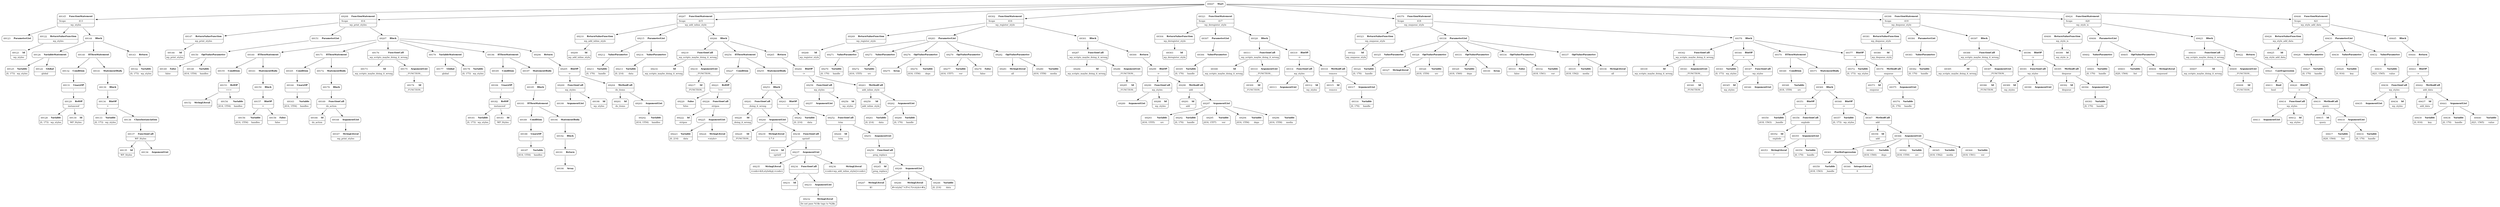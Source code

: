 digraph ast {
node [shape=none];
69121 [label=<<TABLE border='1' cellspacing='0' cellpadding='10' style='rounded' ><TR><TD border='0'>69121</TD><TD border='0'><B>Id</B></TD></TR><HR/><TR><TD border='0' cellpadding='5' colspan='2'>wp_styles</TD></TR></TABLE>>];
69123 [label=<<TABLE border='1' cellspacing='0' cellpadding='10' style='rounded' ><TR><TD border='0'>69123</TD><TD border='0'><B>ParameterList</B></TD></TR></TABLE>>];
69122 [label=<<TABLE border='1' cellspacing='0' cellpadding='10' style='rounded' ><TR><TD border='0'>69122</TD><TD border='0'><B>ReturnValueFunction</B></TD></TR><HR/><TR><TD border='0' cellpadding='5' colspan='2'>wp_styles</TD></TR></TABLE>>];
69122 -> 69121 [weight=2];
69125 [label=<<TABLE border='1' cellspacing='0' cellpadding='10' style='rounded' ><TR><TD border='0'>69125</TD><TD border='0'><B>Variable</B></TD></TR><HR/><TR><TD border='0' cellpadding='5'>(0, 173)</TD><TD border='0' cellpadding='5'>wp_styles</TD></TR></TABLE>>];
69124 [label=<<TABLE border='1' cellspacing='0' cellpadding='10' style='rounded' ><TR><TD border='0'>69124</TD><TD border='0'><B>Global</B></TD></TR><HR/><TR><TD border='0' cellpadding='5' colspan='2'>global</TD></TR></TABLE>>];
69126 [label=<<TABLE border='1' cellspacing='0' cellpadding='10' style='rounded' ><TR><TD border='0'>69126</TD><TD border='0'><B>VariableStatement</B></TD></TR></TABLE>>];
69126 -> 69124 [weight=2];
69126 -> 69125 [weight=2];
69129 [label=<<TABLE border='1' cellspacing='0' cellpadding='10' style='rounded' ><TR><TD border='0'>69129</TD><TD border='0'><B>RelOP</B></TD></TR><HR/><TR><TD border='0' cellpadding='5' colspan='2'>instanceof</TD></TR></TABLE>>];
69129 -> 69128 [weight=2];
69129 -> 69130 [weight=2];
69128 [label=<<TABLE border='1' cellspacing='0' cellpadding='10' style='rounded' ><TR><TD border='0'>69128</TD><TD border='0'><B>Variable</B></TD></TR><HR/><TR><TD border='0' cellpadding='5'>(0, 173)</TD><TD border='0' cellpadding='5'>wp_styles</TD></TR></TABLE>>];
69131 [label=<<TABLE border='1' cellspacing='0' cellpadding='10' style='rounded' ><TR><TD border='0'>69131</TD><TD border='0'><B>UnaryOP</B></TD></TR><HR/><TR><TD border='0' cellpadding='5' colspan='2'>!</TD></TR></TABLE>>];
69131 -> 69129 [weight=2];
69130 [label=<<TABLE border='1' cellspacing='0' cellpadding='10' style='rounded' ><TR><TD border='0'>69130</TD><TD border='0'><B>Id</B></TD></TR><HR/><TR><TD border='0' cellpadding='5' colspan='2'>WP_Styles</TD></TR></TABLE>>];
69133 [label=<<TABLE border='1' cellspacing='0' cellpadding='10' style='rounded' ><TR><TD border='0'>69133</TD><TD border='0'><B>Variable</B></TD></TR><HR/><TR><TD border='0' cellpadding='5'>(0, 173)</TD><TD border='0' cellpadding='5'>wp_styles</TD></TR></TABLE>>];
69132 [label=<<TABLE border='1' cellspacing='0' cellpadding='10' style='rounded' ><TR><TD border='0'>69132</TD><TD border='0'><B>Condition</B></TD></TR></TABLE>>];
69132 -> 69131 [weight=2];
69135 [label=<<TABLE border='1' cellspacing='0' cellpadding='10' style='rounded' ><TR><TD border='0'>69135</TD><TD border='0'><B>Id</B></TD></TR><HR/><TR><TD border='0' cellpadding='5' colspan='2'>WP_Styles</TD></TR></TABLE>>];
69134 [label=<<TABLE border='1' cellspacing='0' cellpadding='10' style='rounded' ><TR><TD border='0'>69134</TD><TD border='0'><B>BinOP</B></TD></TR><HR/><TR><TD border='0' cellpadding='5' colspan='2'>=</TD></TR></TABLE>>];
69134 -> 69133 [weight=2];
69134 -> 69138 [weight=2];
69137 [label=<<TABLE border='1' cellspacing='0' cellpadding='10' style='rounded' ><TR><TD border='0'>69137</TD><TD border='0'><B>FunctionCall</B></TD></TR><HR/><TR><TD border='0' cellpadding='5' colspan='2'>WP_Styles</TD></TR></TABLE>>];
69137 -> 69135 [weight=2];
69137 -> 69136 [weight=2];
69136 [label=<<TABLE border='1' cellspacing='0' cellpadding='10' style='rounded' ><TR><TD border='0'>69136</TD><TD border='0'><B>ArgumentList</B></TD></TR></TABLE>>];
69139 [label=<<TABLE border='1' cellspacing='0' cellpadding='10' style='rounded' ><TR><TD border='0'>69139</TD><TD border='0'><B>Block</B></TD></TR></TABLE>>];
69139 -> 69134 [weight=2];
69138 [label=<<TABLE border='1' cellspacing='0' cellpadding='10' style='rounded' ><TR><TD border='0'>69138</TD><TD border='0'><B>ClassInstanciation</B></TD></TR></TABLE>>];
69138 -> 69137 [weight=2];
69141 [label=<<TABLE border='1' cellspacing='0' cellpadding='10' style='rounded' ><TR><TD border='0'>69141</TD><TD border='0'><B>StatementBody</B></TD></TR></TABLE>>];
69141 -> 69139 [weight=2];
69140 [label=<<TABLE border='1' cellspacing='0' cellpadding='10' style='rounded' ><TR><TD border='0'>69140</TD><TD border='0'><B>IfThenStatement</B></TD></TR></TABLE>>];
69140 -> 69132 [weight=2];
69140 -> 69141 [weight=2];
69143 [label=<<TABLE border='1' cellspacing='0' cellpadding='10' style='rounded' ><TR><TD border='0'>69143</TD><TD border='0'><B>Return</B></TD></TR></TABLE>>];
69143 -> 69142 [weight=2];
69142 [label=<<TABLE border='1' cellspacing='0' cellpadding='10' style='rounded' ><TR><TD border='0'>69142</TD><TD border='0'><B>Variable</B></TD></TR><HR/><TR><TD border='0' cellpadding='5'>(0, 173)</TD><TD border='0' cellpadding='5'>wp_styles</TD></TR></TABLE>>];
69145 [label=<<TABLE border='1' cellspacing='0' cellpadding='10' style='rounded' ><TR><TD border='0'>69145</TD><TD border='0'><B>FunctionStatement</B></TD></TR><HR/><TR><TD border='0' cellpadding='5'>Scope</TD><TD border='0' cellpadding='5'>413</TD></TR><HR/><TR><TD border='0' cellpadding='5' colspan='2'>wp_styles</TD></TR></TABLE>>];
69145 -> 69122 [weight=2];
69145 -> 69123 [weight=2];
69145 -> 69144 [weight=2];
69144 [label=<<TABLE border='1' cellspacing='0' cellpadding='10' style='rounded' ><TR><TD border='0'>69144</TD><TD border='0'><B>Block</B></TD></TR></TABLE>>];
69144 -> 69126 [weight=2];
69144 -> 69140 [weight=2];
69144 -> 69143 [weight=2];
69147 [label=<<TABLE border='1' cellspacing='0' cellpadding='10' style='rounded' ><TR><TD border='0'>69147</TD><TD border='0'><B>ReturnValueFunction</B></TD></TR><HR/><TR><TD border='0' cellpadding='5' colspan='2'>wp_print_styles</TD></TR></TABLE>>];
69147 -> 69146 [weight=2];
69146 [label=<<TABLE border='1' cellspacing='0' cellpadding='10' style='rounded' ><TR><TD border='0'>69146</TD><TD border='0'><B>Id</B></TD></TR><HR/><TR><TD border='0' cellpadding='5' colspan='2'>wp_print_styles</TD></TR></TABLE>>];
69149 [label=<<TABLE border='1' cellspacing='0' cellpadding='10' style='rounded' ><TR><TD border='0'>69149</TD><TD border='0'><B>False</B></TD></TR><HR/><TR><TD border='0' cellpadding='5' colspan='2'>false</TD></TR></TABLE>>];
69148 [label=<<TABLE border='1' cellspacing='0' cellpadding='10' style='rounded' ><TR><TD border='0'>69148</TD><TD border='0'><B>Variable</B></TD></TR><HR/><TR><TD border='0' cellpadding='5'>(414, 1554)</TD><TD border='0' cellpadding='5'>handles</TD></TR></TABLE>>];
69151 [label=<<TABLE border='1' cellspacing='0' cellpadding='10' style='rounded' ><TR><TD border='0'>69151</TD><TD border='0'><B>ParameterList</B></TD></TR></TABLE>>];
69151 -> 69150 [weight=2];
69150 [label=<<TABLE border='1' cellspacing='0' cellpadding='10' style='rounded' ><TR><TD border='0'>69150</TD><TD border='0'><B>OptValueParameter</B></TD></TR></TABLE>>];
69150 -> 69148 [weight=2];
69150 -> 69149 [weight=2];
69153 [label=<<TABLE border='1' cellspacing='0' cellpadding='10' style='rounded' ><TR><TD border='0'>69153</TD><TD border='0'><B>RelOP</B></TD></TR><HR/><TR><TD border='0' cellpadding='5' colspan='2'>===</TD></TR></TABLE>>];
69153 -> 69152 [weight=2];
69153 -> 69154 [weight=2];
69152 [label=<<TABLE border='1' cellspacing='0' cellpadding='10' style='rounded' ><TR><TD border='0'>69152</TD><TD border='0'><B>StringLiteral</B></TD></TR><HR/><TR><TD border='0' cellpadding='5' colspan='2'></TD></TR></TABLE>>];
69155 [label=<<TABLE border='1' cellspacing='0' cellpadding='10' style='rounded' ><TR><TD border='0'>69155</TD><TD border='0'><B>Condition</B></TD></TR></TABLE>>];
69155 -> 69153 [weight=2];
69154 [label=<<TABLE border='1' cellspacing='0' cellpadding='10' style='rounded' ><TR><TD border='0'>69154</TD><TD border='0'><B>Variable</B></TD></TR><HR/><TR><TD border='0' cellpadding='5'>(414, 1554)</TD><TD border='0' cellpadding='5'>handles</TD></TR></TABLE>>];
69157 [label=<<TABLE border='1' cellspacing='0' cellpadding='10' style='rounded' ><TR><TD border='0'>69157</TD><TD border='0'><B>BinOP</B></TD></TR><HR/><TR><TD border='0' cellpadding='5' colspan='2'>=</TD></TR></TABLE>>];
69157 -> 69156 [weight=2];
69157 -> 69158 [weight=2];
69156 [label=<<TABLE border='1' cellspacing='0' cellpadding='10' style='rounded' ><TR><TD border='0'>69156</TD><TD border='0'><B>Variable</B></TD></TR><HR/><TR><TD border='0' cellpadding='5'>(414, 1554)</TD><TD border='0' cellpadding='5'>handles</TD></TR></TABLE>>];
69159 [label=<<TABLE border='1' cellspacing='0' cellpadding='10' style='rounded' ><TR><TD border='0'>69159</TD><TD border='0'><B>Block</B></TD></TR></TABLE>>];
69159 -> 69157 [weight=2];
69158 [label=<<TABLE border='1' cellspacing='0' cellpadding='10' style='rounded' ><TR><TD border='0'>69158</TD><TD border='0'><B>False</B></TD></TR><HR/><TR><TD border='0' cellpadding='5' colspan='2'>false</TD></TR></TABLE>>];
69161 [label=<<TABLE border='1' cellspacing='0' cellpadding='10' style='rounded' ><TR><TD border='0'>69161</TD><TD border='0'><B>StatementBody</B></TD></TR></TABLE>>];
69161 -> 69159 [weight=2];
69160 [label=<<TABLE border='1' cellspacing='0' cellpadding='10' style='rounded' ><TR><TD border='0'>69160</TD><TD border='0'><B>IfThenStatement</B></TD></TR></TABLE>>];
69160 -> 69155 [weight=2];
69160 -> 69161 [weight=2];
69163 [label=<<TABLE border='1' cellspacing='0' cellpadding='10' style='rounded' ><TR><TD border='0'>69163</TD><TD border='0'><B>Variable</B></TD></TR><HR/><TR><TD border='0' cellpadding='5'>(414, 1554)</TD><TD border='0' cellpadding='5'>handles</TD></TR></TABLE>>];
69165 [label=<<TABLE border='1' cellspacing='0' cellpadding='10' style='rounded' ><TR><TD border='0'>69165</TD><TD border='0'><B>Condition</B></TD></TR></TABLE>>];
69165 -> 69164 [weight=2];
69164 [label=<<TABLE border='1' cellspacing='0' cellpadding='10' style='rounded' ><TR><TD border='0'>69164</TD><TD border='0'><B>UnaryOP</B></TD></TR><HR/><TR><TD border='0' cellpadding='5' colspan='2'>!</TD></TR></TABLE>>];
69164 -> 69163 [weight=2];
69167 [label=<<TABLE border='1' cellspacing='0' cellpadding='10' style='rounded' ><TR><TD border='0'>69167</TD><TD border='0'><B>StringLiteral</B></TD></TR><HR/><TR><TD border='0' cellpadding='5' colspan='2'>wp_print_styles</TD></TR></TABLE>>];
69166 [label=<<TABLE border='1' cellspacing='0' cellpadding='10' style='rounded' ><TR><TD border='0'>69166</TD><TD border='0'><B>Id</B></TD></TR><HR/><TR><TD border='0' cellpadding='5' colspan='2'>do_action</TD></TR></TABLE>>];
69169 [label=<<TABLE border='1' cellspacing='0' cellpadding='10' style='rounded' ><TR><TD border='0'>69169</TD><TD border='0'><B>FunctionCall</B></TD></TR><HR/><TR><TD border='0' cellpadding='5' colspan='2'>do_action</TD></TR></TABLE>>];
69169 -> 69166 [weight=2];
69169 -> 69168 [weight=2];
69168 [label=<<TABLE border='1' cellspacing='0' cellpadding='10' style='rounded' ><TR><TD border='0'>69168</TD><TD border='0'><B>ArgumentList</B></TD></TR></TABLE>>];
69168 -> 69167 [weight=2];
69171 [label=<<TABLE border='1' cellspacing='0' cellpadding='10' style='rounded' ><TR><TD border='0'>69171</TD><TD border='0'><B>IfThenStatement</B></TD></TR></TABLE>>];
69171 -> 69165 [weight=2];
69171 -> 69172 [weight=2];
69170 [label=<<TABLE border='1' cellspacing='0' cellpadding='10' style='rounded' ><TR><TD border='0'>69170</TD><TD border='0'><B>Block</B></TD></TR></TABLE>>];
69170 -> 69169 [weight=2];
69173 [label=<<TABLE border='1' cellspacing='0' cellpadding='10' style='rounded' ><TR><TD border='0'>69173</TD><TD border='0'><B>Id</B></TD></TR><HR/><TR><TD border='0' cellpadding='5' colspan='2'>_wp_scripts_maybe_doing_it_wrong</TD></TR></TABLE>>];
69172 [label=<<TABLE border='1' cellspacing='0' cellpadding='10' style='rounded' ><TR><TD border='0'>69172</TD><TD border='0'><B>StatementBody</B></TD></TR></TABLE>>];
69172 -> 69170 [weight=2];
69175 [label=<<TABLE border='1' cellspacing='0' cellpadding='10' style='rounded' ><TR><TD border='0'>69175</TD><TD border='0'><B>ArgumentList</B></TD></TR><HR/><TR><TD border='0' cellpadding='5' colspan='2'>__FUNCTION__</TD></TR></TABLE>>];
69175 -> 69174 [weight=2];
69174 [label=<<TABLE border='1' cellspacing='0' cellpadding='10' style='rounded' ><TR><TD border='0'>69174</TD><TD border='0'><B>Id</B></TD></TR><HR/><TR><TD border='0' cellpadding='5' colspan='2'>__FUNCTION__</TD></TR></TABLE>>];
69177 [label=<<TABLE border='1' cellspacing='0' cellpadding='10' style='rounded' ><TR><TD border='0'>69177</TD><TD border='0'><B>Global</B></TD></TR><HR/><TR><TD border='0' cellpadding='5' colspan='2'>global</TD></TR></TABLE>>];
69176 [label=<<TABLE border='1' cellspacing='0' cellpadding='10' style='rounded' ><TR><TD border='0'>69176</TD><TD border='0'><B>FunctionCall</B></TD></TR><HR/><TR><TD border='0' cellpadding='5' colspan='2'>_wp_scripts_maybe_doing_it_wrong</TD></TR></TABLE>>];
69176 -> 69173 [weight=2];
69176 -> 69175 [weight=2];
69179 [label=<<TABLE border='1' cellspacing='0' cellpadding='10' style='rounded' ><TR><TD border='0'>69179</TD><TD border='0'><B>VariableStatement</B></TD></TR></TABLE>>];
69179 -> 69177 [weight=2];
69179 -> 69178 [weight=2];
69178 [label=<<TABLE border='1' cellspacing='0' cellpadding='10' style='rounded' ><TR><TD border='0'>69178</TD><TD border='0'><B>Variable</B></TD></TR><HR/><TR><TD border='0' cellpadding='5'>(0, 173)</TD><TD border='0' cellpadding='5'>wp_styles</TD></TR></TABLE>>];
69181 [label=<<TABLE border='1' cellspacing='0' cellpadding='10' style='rounded' ><TR><TD border='0'>69181</TD><TD border='0'><B>Variable</B></TD></TR><HR/><TR><TD border='0' cellpadding='5'>(0, 173)</TD><TD border='0' cellpadding='5'>wp_styles</TD></TR></TABLE>>];
69183 [label=<<TABLE border='1' cellspacing='0' cellpadding='10' style='rounded' ><TR><TD border='0'>69183</TD><TD border='0'><B>Id</B></TD></TR><HR/><TR><TD border='0' cellpadding='5' colspan='2'>WP_Styles</TD></TR></TABLE>>];
69182 [label=<<TABLE border='1' cellspacing='0' cellpadding='10' style='rounded' ><TR><TD border='0'>69182</TD><TD border='0'><B>RelOP</B></TD></TR><HR/><TR><TD border='0' cellpadding='5' colspan='2'>instanceof</TD></TR></TABLE>>];
69182 -> 69181 [weight=2];
69182 -> 69183 [weight=2];
69185 [label=<<TABLE border='1' cellspacing='0' cellpadding='10' style='rounded' ><TR><TD border='0'>69185</TD><TD border='0'><B>Condition</B></TD></TR></TABLE>>];
69185 -> 69184 [weight=2];
69184 [label=<<TABLE border='1' cellspacing='0' cellpadding='10' style='rounded' ><TR><TD border='0'>69184</TD><TD border='0'><B>UnaryOP</B></TD></TR><HR/><TR><TD border='0' cellpadding='5' colspan='2'>!</TD></TR></TABLE>>];
69184 -> 69182 [weight=2];
69187 [label=<<TABLE border='1' cellspacing='0' cellpadding='10' style='rounded' ><TR><TD border='0'>69187</TD><TD border='0'><B>Variable</B></TD></TR><HR/><TR><TD border='0' cellpadding='5'>(414, 1554)</TD><TD border='0' cellpadding='5'>handles</TD></TR></TABLE>>];
69189 [label=<<TABLE border='1' cellspacing='0' cellpadding='10' style='rounded' ><TR><TD border='0'>69189</TD><TD border='0'><B>Condition</B></TD></TR></TABLE>>];
69189 -> 69188 [weight=2];
69188 [label=<<TABLE border='1' cellspacing='0' cellpadding='10' style='rounded' ><TR><TD border='0'>69188</TD><TD border='0'><B>UnaryOP</B></TD></TR><HR/><TR><TD border='0' cellpadding='5' colspan='2'>!</TD></TR></TABLE>>];
69188 -> 69187 [weight=2];
69191 [label=<<TABLE border='1' cellspacing='0' cellpadding='10' style='rounded' ><TR><TD border='0'>69191</TD><TD border='0'><B>Return</B></TD></TR></TABLE>>];
69191 -> 69190 [weight=2];
69190 [label=<<TABLE border='1' cellspacing='0' cellpadding='10' style='rounded' ><TR><TD border='0'>69190</TD><TD border='0'><B>Array</B></TD></TR></TABLE>>];
69193 [label=<<TABLE border='1' cellspacing='0' cellpadding='10' style='rounded' ><TR><TD border='0'>69193</TD><TD border='0'><B>IfThenStatement</B></TD></TR></TABLE>>];
69193 -> 69189 [weight=2];
69193 -> 69194 [weight=2];
69192 [label=<<TABLE border='1' cellspacing='0' cellpadding='10' style='rounded' ><TR><TD border='0'>69192</TD><TD border='0'><B>Block</B></TD></TR></TABLE>>];
69192 -> 69191 [weight=2];
69195 [label=<<TABLE border='1' cellspacing='0' cellpadding='10' style='rounded' ><TR><TD border='0'>69195</TD><TD border='0'><B>Block</B></TD></TR></TABLE>>];
69195 -> 69193 [weight=2];
69194 [label=<<TABLE border='1' cellspacing='0' cellpadding='10' style='rounded' ><TR><TD border='0'>69194</TD><TD border='0'><B>StatementBody</B></TD></TR></TABLE>>];
69194 -> 69192 [weight=2];
69197 [label=<<TABLE border='1' cellspacing='0' cellpadding='10' style='rounded' ><TR><TD border='0'>69197</TD><TD border='0'><B>StatementBody</B></TD></TR></TABLE>>];
69197 -> 69195 [weight=2];
69196 [label=<<TABLE border='1' cellspacing='0' cellpadding='10' style='rounded' ><TR><TD border='0'>69196</TD><TD border='0'><B>IfThenStatement</B></TD></TR></TABLE>>];
69196 -> 69185 [weight=2];
69196 -> 69197 [weight=2];
69199 [label=<<TABLE border='1' cellspacing='0' cellpadding='10' style='rounded' ><TR><TD border='0'>69199</TD><TD border='0'><B>ArgumentList</B></TD></TR></TABLE>>];
69198 [label=<<TABLE border='1' cellspacing='0' cellpadding='10' style='rounded' ><TR><TD border='0'>69198</TD><TD border='0'><B>Id</B></TD></TR><HR/><TR><TD border='0' cellpadding='5' colspan='2'>wp_styles</TD></TR></TABLE>>];
69201 [label=<<TABLE border='1' cellspacing='0' cellpadding='10' style='rounded' ><TR><TD border='0'>69201</TD><TD border='0'><B>Id</B></TD></TR><HR/><TR><TD border='0' cellpadding='5' colspan='2'>do_items</TD></TR></TABLE>>];
69200 [label=<<TABLE border='1' cellspacing='0' cellpadding='10' style='rounded' ><TR><TD border='0'>69200</TD><TD border='0'><B>FunctionCall</B></TD></TR><HR/><TR><TD border='0' cellpadding='5' colspan='2'>wp_styles</TD></TR></TABLE>>];
69200 -> 69198 [weight=2];
69200 -> 69199 [weight=2];
69203 [label=<<TABLE border='1' cellspacing='0' cellpadding='10' style='rounded' ><TR><TD border='0'>69203</TD><TD border='0'><B>ArgumentList</B></TD></TR></TABLE>>];
69203 -> 69202 [weight=2];
69202 [label=<<TABLE border='1' cellspacing='0' cellpadding='10' style='rounded' ><TR><TD border='0'>69202</TD><TD border='0'><B>Variable</B></TD></TR><HR/><TR><TD border='0' cellpadding='5'>(414, 1554)</TD><TD border='0' cellpadding='5'>handles</TD></TR></TABLE>>];
69205 [label=<<TABLE border='1' cellspacing='0' cellpadding='10' style='rounded' ><TR><TD border='0'>69205</TD><TD border='0'><B>BinOP</B></TD></TR><HR/><TR><TD border='0' cellpadding='5' colspan='2'>-&gt;</TD></TR></TABLE>>];
69205 -> 69200 [weight=2];
69205 -> 69204 [weight=2];
69204 [label=<<TABLE border='1' cellspacing='0' cellpadding='10' style='rounded' ><TR><TD border='0'>69204</TD><TD border='0'><B>MethodCall</B></TD></TR><HR/><TR><TD border='0' cellpadding='5' colspan='2'>do_items</TD></TR></TABLE>>];
69204 -> 69201 [weight=2];
69204 -> 69203 [weight=2];
69207 [label=<<TABLE border='1' cellspacing='0' cellpadding='10' style='rounded' ><TR><TD border='0'>69207</TD><TD border='0'><B>Block</B></TD></TR></TABLE>>];
69207 -> 69160 [weight=2];
69207 -> 69171 [weight=2];
69207 -> 69176 [weight=2];
69207 -> 69179 [weight=2];
69207 -> 69196 [weight=2];
69207 -> 69206 [weight=2];
69206 [label=<<TABLE border='1' cellspacing='0' cellpadding='10' style='rounded' ><TR><TD border='0'>69206</TD><TD border='0'><B>Return</B></TD></TR></TABLE>>];
69206 -> 69205 [weight=2];
69209 [label=<<TABLE border='1' cellspacing='0' cellpadding='10' style='rounded' ><TR><TD border='0'>69209</TD><TD border='0'><B>Id</B></TD></TR><HR/><TR><TD border='0' cellpadding='5' colspan='2'>wp_add_inline_style</TD></TR></TABLE>>];
69208 [label=<<TABLE border='1' cellspacing='0' cellpadding='10' style='rounded' ><TR><TD border='0'>69208</TD><TD border='0'><B>FunctionStatement</B></TD></TR><HR/><TR><TD border='0' cellpadding='5'>Scope</TD><TD border='0' cellpadding='5'>414</TD></TR><HR/><TR><TD border='0' cellpadding='5' colspan='2'>wp_print_styles</TD></TR></TABLE>>];
69208 -> 69147 [weight=2];
69208 -> 69151 [weight=2];
69208 -> 69207 [weight=2];
69211 [label=<<TABLE border='1' cellspacing='0' cellpadding='10' style='rounded' ><TR><TD border='0'>69211</TD><TD border='0'><B>Variable</B></TD></TR><HR/><TR><TD border='0' cellpadding='5'>(0, 170)</TD><TD border='0' cellpadding='5'>handle</TD></TR></TABLE>>];
69210 [label=<<TABLE border='1' cellspacing='0' cellpadding='10' style='rounded' ><TR><TD border='0'>69210</TD><TD border='0'><B>ReturnValueFunction</B></TD></TR><HR/><TR><TD border='0' cellpadding='5' colspan='2'>wp_add_inline_style</TD></TR></TABLE>>];
69210 -> 69209 [weight=2];
69213 [label=<<TABLE border='1' cellspacing='0' cellpadding='10' style='rounded' ><TR><TD border='0'>69213</TD><TD border='0'><B>Variable</B></TD></TR><HR/><TR><TD border='0' cellpadding='5'>(0, 214)</TD><TD border='0' cellpadding='5'>data</TD></TR></TABLE>>];
69212 [label=<<TABLE border='1' cellspacing='0' cellpadding='10' style='rounded' ><TR><TD border='0'>69212</TD><TD border='0'><B>ValueParameter</B></TD></TR></TABLE>>];
69212 -> 69211 [weight=2];
69215 [label=<<TABLE border='1' cellspacing='0' cellpadding='10' style='rounded' ><TR><TD border='0'>69215</TD><TD border='0'><B>ParameterList</B></TD></TR></TABLE>>];
69215 -> 69212 [weight=2];
69215 -> 69214 [weight=2];
69214 [label=<<TABLE border='1' cellspacing='0' cellpadding='10' style='rounded' ><TR><TD border='0'>69214</TD><TD border='0'><B>ValueParameter</B></TD></TR></TABLE>>];
69214 -> 69213 [weight=2];
69217 [label=<<TABLE border='1' cellspacing='0' cellpadding='10' style='rounded' ><TR><TD border='0'>69217</TD><TD border='0'><B>Id</B></TD></TR><HR/><TR><TD border='0' cellpadding='5' colspan='2'>__FUNCTION__</TD></TR></TABLE>>];
69216 [label=<<TABLE border='1' cellspacing='0' cellpadding='10' style='rounded' ><TR><TD border='0'>69216</TD><TD border='0'><B>Id</B></TD></TR><HR/><TR><TD border='0' cellpadding='5' colspan='2'>_wp_scripts_maybe_doing_it_wrong</TD></TR></TABLE>>];
69219 [label=<<TABLE border='1' cellspacing='0' cellpadding='10' style='rounded' ><TR><TD border='0'>69219</TD><TD border='0'><B>FunctionCall</B></TD></TR><HR/><TR><TD border='0' cellpadding='5' colspan='2'>_wp_scripts_maybe_doing_it_wrong</TD></TR></TABLE>>];
69219 -> 69216 [weight=2];
69219 -> 69218 [weight=2];
69218 [label=<<TABLE border='1' cellspacing='0' cellpadding='10' style='rounded' ><TR><TD border='0'>69218</TD><TD border='0'><B>ArgumentList</B></TD></TR><HR/><TR><TD border='0' cellpadding='5' colspan='2'>__FUNCTION__</TD></TR></TABLE>>];
69218 -> 69217 [weight=2];
69221 [label=<<TABLE border='1' cellspacing='0' cellpadding='10' style='rounded' ><TR><TD border='0'>69221</TD><TD border='0'><B>RelOP</B></TD></TR><HR/><TR><TD border='0' cellpadding='5' colspan='2'>!==</TD></TR></TABLE>>];
69221 -> 69220 [weight=2];
69221 -> 69226 [weight=2];
69220 [label=<<TABLE border='1' cellspacing='0' cellpadding='10' style='rounded' ><TR><TD border='0'>69220</TD><TD border='0'><B>False</B></TD></TR><HR/><TR><TD border='0' cellpadding='5' colspan='2'>false</TD></TR></TABLE>>];
69223 [label=<<TABLE border='1' cellspacing='0' cellpadding='10' style='rounded' ><TR><TD border='0'>69223</TD><TD border='0'><B>Variable</B></TD></TR><HR/><TR><TD border='0' cellpadding='5'>(0, 214)</TD><TD border='0' cellpadding='5'>data</TD></TR></TABLE>>];
69222 [label=<<TABLE border='1' cellspacing='0' cellpadding='10' style='rounded' ><TR><TD border='0'>69222</TD><TD border='0'><B>Id</B></TD></TR><HR/><TR><TD border='0' cellpadding='5' colspan='2'>stripos</TD></TR></TABLE>>];
69225 [label=<<TABLE border='1' cellspacing='0' cellpadding='10' style='rounded' ><TR><TD border='0'>69225</TD><TD border='0'><B>ArgumentList</B></TD></TR></TABLE>>];
69225 -> 69223 [weight=2];
69225 -> 69224 [weight=2];
69224 [label=<<TABLE border='1' cellspacing='0' cellpadding='10' style='rounded' ><TR><TD border='0'>69224</TD><TD border='0'><B>StringLiteral</B></TD></TR><HR/><TR><TD border='0' cellpadding='5' colspan='2'>&lt;style&gt;</TD></TR></TABLE>>];
69227 [label=<<TABLE border='1' cellspacing='0' cellpadding='10' style='rounded' ><TR><TD border='0'>69227</TD><TD border='0'><B>Condition</B></TD></TR></TABLE>>];
69227 -> 69221 [weight=2];
69226 [label=<<TABLE border='1' cellspacing='0' cellpadding='10' style='rounded' ><TR><TD border='0'>69226</TD><TD border='0'><B>FunctionCall</B></TD></TR><HR/><TR><TD border='0' cellpadding='5' colspan='2'>stripos</TD></TR></TABLE>>];
69226 -> 69222 [weight=2];
69226 -> 69225 [weight=2];
69229 [label=<<TABLE border='1' cellspacing='0' cellpadding='10' style='rounded' ><TR><TD border='0'>69229</TD><TD border='0'><B>Id</B></TD></TR><HR/><TR><TD border='0' cellpadding='5' colspan='2'>__FUNCTION__</TD></TR></TABLE>>];
69228 [label=<<TABLE border='1' cellspacing='0' cellpadding='10' style='rounded' ><TR><TD border='0'>69228</TD><TD border='0'><B>Id</B></TD></TR><HR/><TR><TD border='0' cellpadding='5' colspan='2'>_doing_it_wrong</TD></TR></TABLE>>];
69231 [label=<<TABLE border='1' cellspacing='0' cellpadding='10' style='rounded' ><TR><TD border='0'>69231</TD><TD border='0'><B>Id</B></TD></TR><HR/><TR><TD border='0' cellpadding='5' colspan='2'>__</TD></TR></TABLE>>];
69230 [label=<<TABLE border='1' cellspacing='0' cellpadding='10' style='rounded' ><TR><TD border='0'>69230</TD><TD border='0'><B>Id</B></TD></TR><HR/><TR><TD border='0' cellpadding='5' colspan='2'>sprintf</TD></TR></TABLE>>];
69233 [label=<<TABLE border='1' cellspacing='0' cellpadding='10' style='rounded' ><TR><TD border='0'>69233</TD><TD border='0'><B>ArgumentList</B></TD></TR></TABLE>>];
69233 -> 69232 [weight=2];
69232 [label=<<TABLE border='1' cellspacing='0' cellpadding='10' style='rounded' ><TR><TD border='0'>69232</TD><TD border='0'><B>StringLiteral</B></TD></TR><HR/><TR><TD border='0' cellpadding='5' colspan='2'>Do not pass %1$s tags to %2$s.</TD></TR></TABLE>>];
69235 [label=<<TABLE border='1' cellspacing='0' cellpadding='10' style='rounded' ><TR><TD border='0'>69235</TD><TD border='0'><B>StringLiteral</B></TD></TR><HR/><TR><TD border='0' cellpadding='5' colspan='2'>&lt;code&gt;&amp;lt;style&amp;gt;&lt;code&gt;</TD></TR></TABLE>>];
69234 [label=<<TABLE border='1' cellspacing='0' cellpadding='10' style='rounded' ><TR><TD border='0'>69234</TD><TD border='0'><B>FunctionCall</B></TD></TR><HR/><TR><TD border='0' cellpadding='5' colspan='2'>__</TD></TR></TABLE>>];
69234 -> 69231 [weight=2];
69234 -> 69233 [weight=2];
69237 [label=<<TABLE border='1' cellspacing='0' cellpadding='10' style='rounded' ><TR><TD border='0'>69237</TD><TD border='0'><B>ArgumentList</B></TD></TR></TABLE>>];
69237 -> 69234 [weight=2];
69237 -> 69235 [weight=2];
69237 -> 69236 [weight=2];
69236 [label=<<TABLE border='1' cellspacing='0' cellpadding='10' style='rounded' ><TR><TD border='0'>69236</TD><TD border='0'><B>StringLiteral</B></TD></TR><HR/><TR><TD border='0' cellpadding='5' colspan='2'>&lt;code&gt;wp_add_inline_style()&lt;code&gt;</TD></TR></TABLE>>];
69239 [label=<<TABLE border='1' cellspacing='0' cellpadding='10' style='rounded' ><TR><TD border='0'>69239</TD><TD border='0'><B>StringLiteral</B></TD></TR><HR/><TR><TD border='0' cellpadding='5' colspan='2'>3.7.0</TD></TR></TABLE>>];
69238 [label=<<TABLE border='1' cellspacing='0' cellpadding='10' style='rounded' ><TR><TD border='0'>69238</TD><TD border='0'><B>FunctionCall</B></TD></TR><HR/><TR><TD border='0' cellpadding='5' colspan='2'>sprintf</TD></TR></TABLE>>];
69238 -> 69230 [weight=2];
69238 -> 69237 [weight=2];
69241 [label=<<TABLE border='1' cellspacing='0' cellpadding='10' style='rounded' ><TR><TD border='0'>69241</TD><TD border='0'><B>FunctionCall</B></TD></TR><HR/><TR><TD border='0' cellpadding='5' colspan='2'>_doing_it_wrong</TD></TR></TABLE>>];
69241 -> 69228 [weight=2];
69241 -> 69240 [weight=2];
69240 [label=<<TABLE border='1' cellspacing='0' cellpadding='10' style='rounded' ><TR><TD border='0'>69240</TD><TD border='0'><B>ArgumentList</B></TD></TR></TABLE>>];
69240 -> 69229 [weight=2];
69240 -> 69238 [weight=2];
69240 -> 69239 [weight=2];
69243 [label=<<TABLE border='1' cellspacing='0' cellpadding='10' style='rounded' ><TR><TD border='0'>69243</TD><TD border='0'><B>BinOP</B></TD></TR><HR/><TR><TD border='0' cellpadding='5' colspan='2'>=</TD></TR></TABLE>>];
69243 -> 69242 [weight=2];
69243 -> 69252 [weight=2];
69242 [label=<<TABLE border='1' cellspacing='0' cellpadding='10' style='rounded' ><TR><TD border='0'>69242</TD><TD border='0'><B>Variable</B></TD></TR><HR/><TR><TD border='0' cellpadding='5'>(0, 214)</TD><TD border='0' cellpadding='5'>data</TD></TR></TABLE>>];
69245 [label=<<TABLE border='1' cellspacing='0' cellpadding='10' style='rounded' ><TR><TD border='0'>69245</TD><TD border='0'><B>Id</B></TD></TR><HR/><TR><TD border='0' cellpadding='5' colspan='2'>preg_replace</TD></TR></TABLE>>];
69244 [label=<<TABLE border='1' cellspacing='0' cellpadding='10' style='rounded' ><TR><TD border='0'>69244</TD><TD border='0'><B>Id</B></TD></TR><HR/><TR><TD border='0' cellpadding='5' colspan='2'>trim</TD></TR></TABLE>>];
69247 [label=<<TABLE border='1' cellspacing='0' cellpadding='10' style='rounded' ><TR><TD border='0'>69247</TD><TD border='0'><B>StringLiteral</B></TD></TR><HR/><TR><TD border='0' cellpadding='5' colspan='2'>$1</TD></TR></TABLE>>];
69246 [label=<<TABLE border='1' cellspacing='0' cellpadding='10' style='rounded' ><TR><TD border='0'>69246</TD><TD border='0'><B>StringLiteral</B></TD></TR><HR/><TR><TD border='0' cellpadding='5' colspan='2'>#&lt;style[^&gt;]*&gt;(.*)&lt;style&gt;#is</TD></TR></TABLE>>];
69249 [label=<<TABLE border='1' cellspacing='0' cellpadding='10' style='rounded' ><TR><TD border='0'>69249</TD><TD border='0'><B>ArgumentList</B></TD></TR></TABLE>>];
69249 -> 69246 [weight=2];
69249 -> 69247 [weight=2];
69249 -> 69248 [weight=2];
69248 [label=<<TABLE border='1' cellspacing='0' cellpadding='10' style='rounded' ><TR><TD border='0'>69248</TD><TD border='0'><B>Variable</B></TD></TR><HR/><TR><TD border='0' cellpadding='5'>(0, 214)</TD><TD border='0' cellpadding='5'>data</TD></TR></TABLE>>];
69251 [label=<<TABLE border='1' cellspacing='0' cellpadding='10' style='rounded' ><TR><TD border='0'>69251</TD><TD border='0'><B>ArgumentList</B></TD></TR></TABLE>>];
69251 -> 69250 [weight=2];
69250 [label=<<TABLE border='1' cellspacing='0' cellpadding='10' style='rounded' ><TR><TD border='0'>69250</TD><TD border='0'><B>FunctionCall</B></TD></TR><HR/><TR><TD border='0' cellpadding='5' colspan='2'>preg_replace</TD></TR></TABLE>>];
69250 -> 69245 [weight=2];
69250 -> 69249 [weight=2];
69253 [label=<<TABLE border='1' cellspacing='0' cellpadding='10' style='rounded' ><TR><TD border='0'>69253</TD><TD border='0'><B>Block</B></TD></TR></TABLE>>];
69253 -> 69241 [weight=2];
69253 -> 69243 [weight=2];
69252 [label=<<TABLE border='1' cellspacing='0' cellpadding='10' style='rounded' ><TR><TD border='0'>69252</TD><TD border='0'><B>FunctionCall</B></TD></TR><HR/><TR><TD border='0' cellpadding='5' colspan='2'>trim</TD></TR></TABLE>>];
69252 -> 69244 [weight=2];
69252 -> 69251 [weight=2];
69255 [label=<<TABLE border='1' cellspacing='0' cellpadding='10' style='rounded' ><TR><TD border='0'>69255</TD><TD border='0'><B>StatementBody</B></TD></TR></TABLE>>];
69255 -> 69253 [weight=2];
69254 [label=<<TABLE border='1' cellspacing='0' cellpadding='10' style='rounded' ><TR><TD border='0'>69254</TD><TD border='0'><B>IfThenStatement</B></TD></TR></TABLE>>];
69254 -> 69227 [weight=2];
69254 -> 69255 [weight=2];
69257 [label=<<TABLE border='1' cellspacing='0' cellpadding='10' style='rounded' ><TR><TD border='0'>69257</TD><TD border='0'><B>ArgumentList</B></TD></TR></TABLE>>];
69256 [label=<<TABLE border='1' cellspacing='0' cellpadding='10' style='rounded' ><TR><TD border='0'>69256</TD><TD border='0'><B>Id</B></TD></TR><HR/><TR><TD border='0' cellpadding='5' colspan='2'>wp_styles</TD></TR></TABLE>>];
69259 [label=<<TABLE border='1' cellspacing='0' cellpadding='10' style='rounded' ><TR><TD border='0'>69259</TD><TD border='0'><B>Id</B></TD></TR><HR/><TR><TD border='0' cellpadding='5' colspan='2'>add_inline_style</TD></TR></TABLE>>];
69258 [label=<<TABLE border='1' cellspacing='0' cellpadding='10' style='rounded' ><TR><TD border='0'>69258</TD><TD border='0'><B>FunctionCall</B></TD></TR><HR/><TR><TD border='0' cellpadding='5' colspan='2'>wp_styles</TD></TR></TABLE>>];
69258 -> 69256 [weight=2];
69258 -> 69257 [weight=2];
69261 [label=<<TABLE border='1' cellspacing='0' cellpadding='10' style='rounded' ><TR><TD border='0'>69261</TD><TD border='0'><B>Variable</B></TD></TR><HR/><TR><TD border='0' cellpadding='5'>(0, 214)</TD><TD border='0' cellpadding='5'>data</TD></TR></TABLE>>];
69260 [label=<<TABLE border='1' cellspacing='0' cellpadding='10' style='rounded' ><TR><TD border='0'>69260</TD><TD border='0'><B>Variable</B></TD></TR><HR/><TR><TD border='0' cellpadding='5'>(0, 170)</TD><TD border='0' cellpadding='5'>handle</TD></TR></TABLE>>];
69263 [label=<<TABLE border='1' cellspacing='0' cellpadding='10' style='rounded' ><TR><TD border='0'>69263</TD><TD border='0'><B>MethodCall</B></TD></TR><HR/><TR><TD border='0' cellpadding='5' colspan='2'>add_inline_style</TD></TR></TABLE>>];
69263 -> 69259 [weight=2];
69263 -> 69262 [weight=2];
69262 [label=<<TABLE border='1' cellspacing='0' cellpadding='10' style='rounded' ><TR><TD border='0'>69262</TD><TD border='0'><B>ArgumentList</B></TD></TR></TABLE>>];
69262 -> 69260 [weight=2];
69262 -> 69261 [weight=2];
69265 [label=<<TABLE border='1' cellspacing='0' cellpadding='10' style='rounded' ><TR><TD border='0'>69265</TD><TD border='0'><B>Return</B></TD></TR></TABLE>>];
69265 -> 69264 [weight=2];
69264 [label=<<TABLE border='1' cellspacing='0' cellpadding='10' style='rounded' ><TR><TD border='0'>69264</TD><TD border='0'><B>BinOP</B></TD></TR><HR/><TR><TD border='0' cellpadding='5' colspan='2'>-&gt;</TD></TR></TABLE>>];
69264 -> 69258 [weight=2];
69264 -> 69263 [weight=2];
69267 [label=<<TABLE border='1' cellspacing='0' cellpadding='10' style='rounded' ><TR><TD border='0'>69267</TD><TD border='0'><B>FunctionStatement</B></TD></TR><HR/><TR><TD border='0' cellpadding='5'>Scope</TD><TD border='0' cellpadding='5'>415</TD></TR><HR/><TR><TD border='0' cellpadding='5' colspan='2'>wp_add_inline_style</TD></TR></TABLE>>];
69267 -> 69210 [weight=2];
69267 -> 69215 [weight=2];
69267 -> 69266 [weight=2];
69266 [label=<<TABLE border='1' cellspacing='0' cellpadding='10' style='rounded' ><TR><TD border='0'>69266</TD><TD border='0'><B>Block</B></TD></TR></TABLE>>];
69266 -> 69219 [weight=2];
69266 -> 69254 [weight=2];
69266 -> 69265 [weight=2];
69269 [label=<<TABLE border='1' cellspacing='0' cellpadding='10' style='rounded' ><TR><TD border='0'>69269</TD><TD border='0'><B>ReturnValueFunction</B></TD></TR><HR/><TR><TD border='0' cellpadding='5' colspan='2'>wp_register_style</TD></TR></TABLE>>];
69269 -> 69268 [weight=2];
69268 [label=<<TABLE border='1' cellspacing='0' cellpadding='10' style='rounded' ><TR><TD border='0'>69268</TD><TD border='0'><B>Id</B></TD></TR><HR/><TR><TD border='0' cellpadding='5' colspan='2'>wp_register_style</TD></TR></TABLE>>];
69271 [label=<<TABLE border='1' cellspacing='0' cellpadding='10' style='rounded' ><TR><TD border='0'>69271</TD><TD border='0'><B>ValueParameter</B></TD></TR></TABLE>>];
69271 -> 69270 [weight=2];
69270 [label=<<TABLE border='1' cellspacing='0' cellpadding='10' style='rounded' ><TR><TD border='0'>69270</TD><TD border='0'><B>Variable</B></TD></TR><HR/><TR><TD border='0' cellpadding='5'>(0, 170)</TD><TD border='0' cellpadding='5'>handle</TD></TR></TABLE>>];
69273 [label=<<TABLE border='1' cellspacing='0' cellpadding='10' style='rounded' ><TR><TD border='0'>69273</TD><TD border='0'><B>ValueParameter</B></TD></TR></TABLE>>];
69273 -> 69272 [weight=2];
69272 [label=<<TABLE border='1' cellspacing='0' cellpadding='10' style='rounded' ><TR><TD border='0'>69272</TD><TD border='0'><B>Variable</B></TD></TR><HR/><TR><TD border='0' cellpadding='5'>(416, 1555)</TD><TD border='0' cellpadding='5'>src</TD></TR></TABLE>>];
69275 [label=<<TABLE border='1' cellspacing='0' cellpadding='10' style='rounded' ><TR><TD border='0'>69275</TD><TD border='0'><B>Array</B></TD></TR></TABLE>>];
69274 [label=<<TABLE border='1' cellspacing='0' cellpadding='10' style='rounded' ><TR><TD border='0'>69274</TD><TD border='0'><B>Variable</B></TD></TR><HR/><TR><TD border='0' cellpadding='5'>(416, 1556)</TD><TD border='0' cellpadding='5'>deps</TD></TR></TABLE>>];
69277 [label=<<TABLE border='1' cellspacing='0' cellpadding='10' style='rounded' ><TR><TD border='0'>69277</TD><TD border='0'><B>Variable</B></TD></TR><HR/><TR><TD border='0' cellpadding='5'>(416, 1557)</TD><TD border='0' cellpadding='5'>ver</TD></TR></TABLE>>];
69276 [label=<<TABLE border='1' cellspacing='0' cellpadding='10' style='rounded' ><TR><TD border='0'>69276</TD><TD border='0'><B>OptValueParameter</B></TD></TR></TABLE>>];
69276 -> 69274 [weight=2];
69276 -> 69275 [weight=2];
69279 [label=<<TABLE border='1' cellspacing='0' cellpadding='10' style='rounded' ><TR><TD border='0'>69279</TD><TD border='0'><B>OptValueParameter</B></TD></TR></TABLE>>];
69279 -> 69277 [weight=2];
69279 -> 69278 [weight=2];
69278 [label=<<TABLE border='1' cellspacing='0' cellpadding='10' style='rounded' ><TR><TD border='0'>69278</TD><TD border='0'><B>False</B></TD></TR><HR/><TR><TD border='0' cellpadding='5' colspan='2'>false</TD></TR></TABLE>>];
69281 [label=<<TABLE border='1' cellspacing='0' cellpadding='10' style='rounded' ><TR><TD border='0'>69281</TD><TD border='0'><B>StringLiteral</B></TD></TR><HR/><TR><TD border='0' cellpadding='5' colspan='2'>all</TD></TR></TABLE>>];
69280 [label=<<TABLE border='1' cellspacing='0' cellpadding='10' style='rounded' ><TR><TD border='0'>69280</TD><TD border='0'><B>Variable</B></TD></TR><HR/><TR><TD border='0' cellpadding='5'>(416, 1558)</TD><TD border='0' cellpadding='5'>media</TD></TR></TABLE>>];
69283 [label=<<TABLE border='1' cellspacing='0' cellpadding='10' style='rounded' ><TR><TD border='0'>69283</TD><TD border='0'><B>ParameterList</B></TD></TR></TABLE>>];
69283 -> 69271 [weight=2];
69283 -> 69273 [weight=2];
69283 -> 69276 [weight=2];
69283 -> 69279 [weight=2];
69283 -> 69282 [weight=2];
69282 [label=<<TABLE border='1' cellspacing='0' cellpadding='10' style='rounded' ><TR><TD border='0'>69282</TD><TD border='0'><B>OptValueParameter</B></TD></TR></TABLE>>];
69282 -> 69280 [weight=2];
69282 -> 69281 [weight=2];
69285 [label=<<TABLE border='1' cellspacing='0' cellpadding='10' style='rounded' ><TR><TD border='0'>69285</TD><TD border='0'><B>Id</B></TD></TR><HR/><TR><TD border='0' cellpadding='5' colspan='2'>__FUNCTION__</TD></TR></TABLE>>];
69284 [label=<<TABLE border='1' cellspacing='0' cellpadding='10' style='rounded' ><TR><TD border='0'>69284</TD><TD border='0'><B>Id</B></TD></TR><HR/><TR><TD border='0' cellpadding='5' colspan='2'>_wp_scripts_maybe_doing_it_wrong</TD></TR></TABLE>>];
69287 [label=<<TABLE border='1' cellspacing='0' cellpadding='10' style='rounded' ><TR><TD border='0'>69287</TD><TD border='0'><B>FunctionCall</B></TD></TR><HR/><TR><TD border='0' cellpadding='5' colspan='2'>_wp_scripts_maybe_doing_it_wrong</TD></TR></TABLE>>];
69287 -> 69284 [weight=2];
69287 -> 69286 [weight=2];
69286 [label=<<TABLE border='1' cellspacing='0' cellpadding='10' style='rounded' ><TR><TD border='0'>69286</TD><TD border='0'><B>ArgumentList</B></TD></TR><HR/><TR><TD border='0' cellpadding='5' colspan='2'>__FUNCTION__</TD></TR></TABLE>>];
69286 -> 69285 [weight=2];
69289 [label=<<TABLE border='1' cellspacing='0' cellpadding='10' style='rounded' ><TR><TD border='0'>69289</TD><TD border='0'><B>ArgumentList</B></TD></TR></TABLE>>];
69288 [label=<<TABLE border='1' cellspacing='0' cellpadding='10' style='rounded' ><TR><TD border='0'>69288</TD><TD border='0'><B>Id</B></TD></TR><HR/><TR><TD border='0' cellpadding='5' colspan='2'>wp_styles</TD></TR></TABLE>>];
69291 [label=<<TABLE border='1' cellspacing='0' cellpadding='10' style='rounded' ><TR><TD border='0'>69291</TD><TD border='0'><B>Id</B></TD></TR><HR/><TR><TD border='0' cellpadding='5' colspan='2'>add</TD></TR></TABLE>>];
69290 [label=<<TABLE border='1' cellspacing='0' cellpadding='10' style='rounded' ><TR><TD border='0'>69290</TD><TD border='0'><B>FunctionCall</B></TD></TR><HR/><TR><TD border='0' cellpadding='5' colspan='2'>wp_styles</TD></TR></TABLE>>];
69290 -> 69288 [weight=2];
69290 -> 69289 [weight=2];
69293 [label=<<TABLE border='1' cellspacing='0' cellpadding='10' style='rounded' ><TR><TD border='0'>69293</TD><TD border='0'><B>Variable</B></TD></TR><HR/><TR><TD border='0' cellpadding='5'>(416, 1555)</TD><TD border='0' cellpadding='5'>src</TD></TR></TABLE>>];
69292 [label=<<TABLE border='1' cellspacing='0' cellpadding='10' style='rounded' ><TR><TD border='0'>69292</TD><TD border='0'><B>Variable</B></TD></TR><HR/><TR><TD border='0' cellpadding='5'>(0, 170)</TD><TD border='0' cellpadding='5'>handle</TD></TR></TABLE>>];
69295 [label=<<TABLE border='1' cellspacing='0' cellpadding='10' style='rounded' ><TR><TD border='0'>69295</TD><TD border='0'><B>Variable</B></TD></TR><HR/><TR><TD border='0' cellpadding='5'>(416, 1557)</TD><TD border='0' cellpadding='5'>ver</TD></TR></TABLE>>];
69294 [label=<<TABLE border='1' cellspacing='0' cellpadding='10' style='rounded' ><TR><TD border='0'>69294</TD><TD border='0'><B>Variable</B></TD></TR><HR/><TR><TD border='0' cellpadding='5'>(416, 1556)</TD><TD border='0' cellpadding='5'>deps</TD></TR></TABLE>>];
69297 [label=<<TABLE border='1' cellspacing='0' cellpadding='10' style='rounded' ><TR><TD border='0'>69297</TD><TD border='0'><B>ArgumentList</B></TD></TR></TABLE>>];
69297 -> 69292 [weight=2];
69297 -> 69293 [weight=2];
69297 -> 69294 [weight=2];
69297 -> 69295 [weight=2];
69297 -> 69296 [weight=2];
69296 [label=<<TABLE border='1' cellspacing='0' cellpadding='10' style='rounded' ><TR><TD border='0'>69296</TD><TD border='0'><B>Variable</B></TD></TR><HR/><TR><TD border='0' cellpadding='5'>(416, 1558)</TD><TD border='0' cellpadding='5'>media</TD></TR></TABLE>>];
69299 [label=<<TABLE border='1' cellspacing='0' cellpadding='10' style='rounded' ><TR><TD border='0'>69299</TD><TD border='0'><B>BinOP</B></TD></TR><HR/><TR><TD border='0' cellpadding='5' colspan='2'>-&gt;</TD></TR></TABLE>>];
69299 -> 69290 [weight=2];
69299 -> 69298 [weight=2];
69298 [label=<<TABLE border='1' cellspacing='0' cellpadding='10' style='rounded' ><TR><TD border='0'>69298</TD><TD border='0'><B>MethodCall</B></TD></TR><HR/><TR><TD border='0' cellpadding='5' colspan='2'>add</TD></TR></TABLE>>];
69298 -> 69291 [weight=2];
69298 -> 69297 [weight=2];
69301 [label=<<TABLE border='1' cellspacing='0' cellpadding='10' style='rounded' ><TR><TD border='0'>69301</TD><TD border='0'><B>Block</B></TD></TR></TABLE>>];
69301 -> 69287 [weight=2];
69301 -> 69300 [weight=2];
69300 [label=<<TABLE border='1' cellspacing='0' cellpadding='10' style='rounded' ><TR><TD border='0'>69300</TD><TD border='0'><B>Return</B></TD></TR></TABLE>>];
69300 -> 69299 [weight=2];
69303 [label=<<TABLE border='1' cellspacing='0' cellpadding='10' style='rounded' ><TR><TD border='0'>69303</TD><TD border='0'><B>Id</B></TD></TR><HR/><TR><TD border='0' cellpadding='5' colspan='2'>wp_deregister_style</TD></TR></TABLE>>];
69302 [label=<<TABLE border='1' cellspacing='0' cellpadding='10' style='rounded' ><TR><TD border='0'>69302</TD><TD border='0'><B>FunctionStatement</B></TD></TR><HR/><TR><TD border='0' cellpadding='5'>Scope</TD><TD border='0' cellpadding='5'>416</TD></TR><HR/><TR><TD border='0' cellpadding='5' colspan='2'>wp_register_style</TD></TR></TABLE>>];
69302 -> 69269 [weight=2];
69302 -> 69283 [weight=2];
69302 -> 69301 [weight=2];
69305 [label=<<TABLE border='1' cellspacing='0' cellpadding='10' style='rounded' ><TR><TD border='0'>69305</TD><TD border='0'><B>Variable</B></TD></TR><HR/><TR><TD border='0' cellpadding='5'>(0, 170)</TD><TD border='0' cellpadding='5'>handle</TD></TR></TABLE>>];
69304 [label=<<TABLE border='1' cellspacing='0' cellpadding='10' style='rounded' ><TR><TD border='0'>69304</TD><TD border='0'><B>ReturnValueFunction</B></TD></TR><HR/><TR><TD border='0' cellpadding='5' colspan='2'>wp_deregister_style</TD></TR></TABLE>>];
69304 -> 69303 [weight=2];
69307 [label=<<TABLE border='1' cellspacing='0' cellpadding='10' style='rounded' ><TR><TD border='0'>69307</TD><TD border='0'><B>ParameterList</B></TD></TR></TABLE>>];
69307 -> 69306 [weight=2];
69306 [label=<<TABLE border='1' cellspacing='0' cellpadding='10' style='rounded' ><TR><TD border='0'>69306</TD><TD border='0'><B>ValueParameter</B></TD></TR></TABLE>>];
69306 -> 69305 [weight=2];
69309 [label=<<TABLE border='1' cellspacing='0' cellpadding='10' style='rounded' ><TR><TD border='0'>69309</TD><TD border='0'><B>Id</B></TD></TR><HR/><TR><TD border='0' cellpadding='5' colspan='2'>__FUNCTION__</TD></TR></TABLE>>];
69308 [label=<<TABLE border='1' cellspacing='0' cellpadding='10' style='rounded' ><TR><TD border='0'>69308</TD><TD border='0'><B>Id</B></TD></TR><HR/><TR><TD border='0' cellpadding='5' colspan='2'>_wp_scripts_maybe_doing_it_wrong</TD></TR></TABLE>>];
69311 [label=<<TABLE border='1' cellspacing='0' cellpadding='10' style='rounded' ><TR><TD border='0'>69311</TD><TD border='0'><B>FunctionCall</B></TD></TR><HR/><TR><TD border='0' cellpadding='5' colspan='2'>_wp_scripts_maybe_doing_it_wrong</TD></TR></TABLE>>];
69311 -> 69308 [weight=2];
69311 -> 69310 [weight=2];
69310 [label=<<TABLE border='1' cellspacing='0' cellpadding='10' style='rounded' ><TR><TD border='0'>69310</TD><TD border='0'><B>ArgumentList</B></TD></TR><HR/><TR><TD border='0' cellpadding='5' colspan='2'>__FUNCTION__</TD></TR></TABLE>>];
69310 -> 69309 [weight=2];
69313 [label=<<TABLE border='1' cellspacing='0' cellpadding='10' style='rounded' ><TR><TD border='0'>69313</TD><TD border='0'><B>ArgumentList</B></TD></TR></TABLE>>];
69312 [label=<<TABLE border='1' cellspacing='0' cellpadding='10' style='rounded' ><TR><TD border='0'>69312</TD><TD border='0'><B>Id</B></TD></TR><HR/><TR><TD border='0' cellpadding='5' colspan='2'>wp_styles</TD></TR></TABLE>>];
69315 [label=<<TABLE border='1' cellspacing='0' cellpadding='10' style='rounded' ><TR><TD border='0'>69315</TD><TD border='0'><B>Id</B></TD></TR><HR/><TR><TD border='0' cellpadding='5' colspan='2'>remove</TD></TR></TABLE>>];
69314 [label=<<TABLE border='1' cellspacing='0' cellpadding='10' style='rounded' ><TR><TD border='0'>69314</TD><TD border='0'><B>FunctionCall</B></TD></TR><HR/><TR><TD border='0' cellpadding='5' colspan='2'>wp_styles</TD></TR></TABLE>>];
69314 -> 69312 [weight=2];
69314 -> 69313 [weight=2];
69317 [label=<<TABLE border='1' cellspacing='0' cellpadding='10' style='rounded' ><TR><TD border='0'>69317</TD><TD border='0'><B>ArgumentList</B></TD></TR></TABLE>>];
69317 -> 69316 [weight=2];
69316 [label=<<TABLE border='1' cellspacing='0' cellpadding='10' style='rounded' ><TR><TD border='0'>69316</TD><TD border='0'><B>Variable</B></TD></TR><HR/><TR><TD border='0' cellpadding='5'>(0, 170)</TD><TD border='0' cellpadding='5'>handle</TD></TR></TABLE>>];
69319 [label=<<TABLE border='1' cellspacing='0' cellpadding='10' style='rounded' ><TR><TD border='0'>69319</TD><TD border='0'><B>BinOP</B></TD></TR><HR/><TR><TD border='0' cellpadding='5' colspan='2'>-&gt;</TD></TR></TABLE>>];
69319 -> 69314 [weight=2];
69319 -> 69318 [weight=2];
69318 [label=<<TABLE border='1' cellspacing='0' cellpadding='10' style='rounded' ><TR><TD border='0'>69318</TD><TD border='0'><B>MethodCall</B></TD></TR><HR/><TR><TD border='0' cellpadding='5' colspan='2'>remove</TD></TR></TABLE>>];
69318 -> 69315 [weight=2];
69318 -> 69317 [weight=2];
69321 [label=<<TABLE border='1' cellspacing='0' cellpadding='10' style='rounded' ><TR><TD border='0'>69321</TD><TD border='0'><B>FunctionStatement</B></TD></TR><HR/><TR><TD border='0' cellpadding='5'>Scope</TD><TD border='0' cellpadding='5'>417</TD></TR><HR/><TR><TD border='0' cellpadding='5' colspan='2'>wp_deregister_style</TD></TR></TABLE>>];
69321 -> 69304 [weight=2];
69321 -> 69307 [weight=2];
69321 -> 69320 [weight=2];
69320 [label=<<TABLE border='1' cellspacing='0' cellpadding='10' style='rounded' ><TR><TD border='0'>69320</TD><TD border='0'><B>Block</B></TD></TR></TABLE>>];
69320 -> 69311 [weight=2];
69320 -> 69319 [weight=2];
69323 [label=<<TABLE border='1' cellspacing='0' cellpadding='10' style='rounded' ><TR><TD border='0'>69323</TD><TD border='0'><B>ReturnValueFunction</B></TD></TR><HR/><TR><TD border='0' cellpadding='5' colspan='2'>wp_enqueue_style</TD></TR></TABLE>>];
69323 -> 69322 [weight=2];
69322 [label=<<TABLE border='1' cellspacing='0' cellpadding='10' style='rounded' ><TR><TD border='0'>69322</TD><TD border='0'><B>Id</B></TD></TR><HR/><TR><TD border='0' cellpadding='5' colspan='2'>wp_enqueue_style</TD></TR></TABLE>>];
69325 [label=<<TABLE border='1' cellspacing='0' cellpadding='10' style='rounded' ><TR><TD border='0'>69325</TD><TD border='0'><B>ValueParameter</B></TD></TR></TABLE>>];
69325 -> 69324 [weight=2];
69324 [label=<<TABLE border='1' cellspacing='0' cellpadding='10' style='rounded' ><TR><TD border='0'>69324</TD><TD border='0'><B>Variable</B></TD></TR><HR/><TR><TD border='0' cellpadding='5'>(0, 170)</TD><TD border='0' cellpadding='5'>handle</TD></TR></TABLE>>];
69327 [label=<<TABLE border='1' cellspacing='0' cellpadding='10' style='rounded' ><TR><TD border='0'>69327</TD><TD border='0'><B>StringLiteral</B></TD></TR><HR/><TR><TD border='0' cellpadding='5' colspan='2'></TD></TR></TABLE>>];
69326 [label=<<TABLE border='1' cellspacing='0' cellpadding='10' style='rounded' ><TR><TD border='0'>69326</TD><TD border='0'><B>Variable</B></TD></TR><HR/><TR><TD border='0' cellpadding='5'>(418, 1559)</TD><TD border='0' cellpadding='5'>src</TD></TR></TABLE>>];
69329 [label=<<TABLE border='1' cellspacing='0' cellpadding='10' style='rounded' ><TR><TD border='0'>69329</TD><TD border='0'><B>Variable</B></TD></TR><HR/><TR><TD border='0' cellpadding='5'>(418, 1560)</TD><TD border='0' cellpadding='5'>deps</TD></TR></TABLE>>];
69328 [label=<<TABLE border='1' cellspacing='0' cellpadding='10' style='rounded' ><TR><TD border='0'>69328</TD><TD border='0'><B>OptValueParameter</B></TD></TR></TABLE>>];
69328 -> 69326 [weight=2];
69328 -> 69327 [weight=2];
69331 [label=<<TABLE border='1' cellspacing='0' cellpadding='10' style='rounded' ><TR><TD border='0'>69331</TD><TD border='0'><B>OptValueParameter</B></TD></TR></TABLE>>];
69331 -> 69329 [weight=2];
69331 -> 69330 [weight=2];
69330 [label=<<TABLE border='1' cellspacing='0' cellpadding='10' style='rounded' ><TR><TD border='0'>69330</TD><TD border='0'><B>Array</B></TD></TR></TABLE>>];
69333 [label=<<TABLE border='1' cellspacing='0' cellpadding='10' style='rounded' ><TR><TD border='0'>69333</TD><TD border='0'><B>False</B></TD></TR><HR/><TR><TD border='0' cellpadding='5' colspan='2'>false</TD></TR></TABLE>>];
69332 [label=<<TABLE border='1' cellspacing='0' cellpadding='10' style='rounded' ><TR><TD border='0'>69332</TD><TD border='0'><B>Variable</B></TD></TR><HR/><TR><TD border='0' cellpadding='5'>(418, 1561)</TD><TD border='0' cellpadding='5'>ver</TD></TR></TABLE>>];
69335 [label=<<TABLE border='1' cellspacing='0' cellpadding='10' style='rounded' ><TR><TD border='0'>69335</TD><TD border='0'><B>Variable</B></TD></TR><HR/><TR><TD border='0' cellpadding='5'>(418, 1562)</TD><TD border='0' cellpadding='5'>media</TD></TR></TABLE>>];
69334 [label=<<TABLE border='1' cellspacing='0' cellpadding='10' style='rounded' ><TR><TD border='0'>69334</TD><TD border='0'><B>OptValueParameter</B></TD></TR></TABLE>>];
69334 -> 69332 [weight=2];
69334 -> 69333 [weight=2];
69337 [label=<<TABLE border='1' cellspacing='0' cellpadding='10' style='rounded' ><TR><TD border='0'>69337</TD><TD border='0'><B>OptValueParameter</B></TD></TR></TABLE>>];
69337 -> 69335 [weight=2];
69337 -> 69336 [weight=2];
69336 [label=<<TABLE border='1' cellspacing='0' cellpadding='10' style='rounded' ><TR><TD border='0'>69336</TD><TD border='0'><B>StringLiteral</B></TD></TR><HR/><TR><TD border='0' cellpadding='5' colspan='2'>all</TD></TR></TABLE>>];
69339 [label=<<TABLE border='1' cellspacing='0' cellpadding='10' style='rounded' ><TR><TD border='0'>69339</TD><TD border='0'><B>Id</B></TD></TR><HR/><TR><TD border='0' cellpadding='5' colspan='2'>_wp_scripts_maybe_doing_it_wrong</TD></TR></TABLE>>];
69338 [label=<<TABLE border='1' cellspacing='0' cellpadding='10' style='rounded' ><TR><TD border='0'>69338</TD><TD border='0'><B>ParameterList</B></TD></TR></TABLE>>];
69338 -> 69325 [weight=2];
69338 -> 69328 [weight=2];
69338 -> 69331 [weight=2];
69338 -> 69334 [weight=2];
69338 -> 69337 [weight=2];
69341 [label=<<TABLE border='1' cellspacing='0' cellpadding='10' style='rounded' ><TR><TD border='0'>69341</TD><TD border='0'><B>ArgumentList</B></TD></TR><HR/><TR><TD border='0' cellpadding='5' colspan='2'>__FUNCTION__</TD></TR></TABLE>>];
69341 -> 69340 [weight=2];
69340 [label=<<TABLE border='1' cellspacing='0' cellpadding='10' style='rounded' ><TR><TD border='0'>69340</TD><TD border='0'><B>Id</B></TD></TR><HR/><TR><TD border='0' cellpadding='5' colspan='2'>__FUNCTION__</TD></TR></TABLE>>];
69343 [label=<<TABLE border='1' cellspacing='0' cellpadding='10' style='rounded' ><TR><TD border='0'>69343</TD><TD border='0'><B>Variable</B></TD></TR><HR/><TR><TD border='0' cellpadding='5'>(0, 173)</TD><TD border='0' cellpadding='5'>wp_styles</TD></TR></TABLE>>];
69342 [label=<<TABLE border='1' cellspacing='0' cellpadding='10' style='rounded' ><TR><TD border='0'>69342</TD><TD border='0'><B>FunctionCall</B></TD></TR><HR/><TR><TD border='0' cellpadding='5' colspan='2'>_wp_scripts_maybe_doing_it_wrong</TD></TR></TABLE>>];
69342 -> 69339 [weight=2];
69342 -> 69341 [weight=2];
69345 [label=<<TABLE border='1' cellspacing='0' cellpadding='10' style='rounded' ><TR><TD border='0'>69345</TD><TD border='0'><B>Id</B></TD></TR><HR/><TR><TD border='0' cellpadding='5' colspan='2'>wp_styles</TD></TR></TABLE>>];
69344 [label=<<TABLE border='1' cellspacing='0' cellpadding='10' style='rounded' ><TR><TD border='0'>69344</TD><TD border='0'><B>BinOP</B></TD></TR><HR/><TR><TD border='0' cellpadding='5' colspan='2'>=</TD></TR></TABLE>>];
69344 -> 69343 [weight=2];
69344 -> 69347 [weight=2];
69347 [label=<<TABLE border='1' cellspacing='0' cellpadding='10' style='rounded' ><TR><TD border='0'>69347</TD><TD border='0'><B>FunctionCall</B></TD></TR><HR/><TR><TD border='0' cellpadding='5' colspan='2'>wp_styles</TD></TR></TABLE>>];
69347 -> 69345 [weight=2];
69347 -> 69346 [weight=2];
69346 [label=<<TABLE border='1' cellspacing='0' cellpadding='10' style='rounded' ><TR><TD border='0'>69346</TD><TD border='0'><B>ArgumentList</B></TD></TR></TABLE>>];
69349 [label=<<TABLE border='1' cellspacing='0' cellpadding='10' style='rounded' ><TR><TD border='0'>69349</TD><TD border='0'><B>Condition</B></TD></TR></TABLE>>];
69349 -> 69348 [weight=2];
69348 [label=<<TABLE border='1' cellspacing='0' cellpadding='10' style='rounded' ><TR><TD border='0'>69348</TD><TD border='0'><B>Variable</B></TD></TR><HR/><TR><TD border='0' cellpadding='5'>(418, 1559)</TD><TD border='0' cellpadding='5'>src</TD></TR></TABLE>>];
69351 [label=<<TABLE border='1' cellspacing='0' cellpadding='10' style='rounded' ><TR><TD border='0'>69351</TD><TD border='0'><B>BinOP</B></TD></TR><HR/><TR><TD border='0' cellpadding='5' colspan='2'>=</TD></TR></TABLE>>];
69351 -> 69350 [weight=2];
69351 -> 69356 [weight=2];
69350 [label=<<TABLE border='1' cellspacing='0' cellpadding='10' style='rounded' ><TR><TD border='0'>69350</TD><TD border='0'><B>Variable</B></TD></TR><HR/><TR><TD border='0' cellpadding='5'>(418, 1563)</TD><TD border='0' cellpadding='5'>_handle</TD></TR></TABLE>>];
69353 [label=<<TABLE border='1' cellspacing='0' cellpadding='10' style='rounded' ><TR><TD border='0'>69353</TD><TD border='0'><B>StringLiteral</B></TD></TR><HR/><TR><TD border='0' cellpadding='5' colspan='2'>?</TD></TR></TABLE>>];
69352 [label=<<TABLE border='1' cellspacing='0' cellpadding='10' style='rounded' ><TR><TD border='0'>69352</TD><TD border='0'><B>Id</B></TD></TR><HR/><TR><TD border='0' cellpadding='5' colspan='2'>explode</TD></TR></TABLE>>];
69355 [label=<<TABLE border='1' cellspacing='0' cellpadding='10' style='rounded' ><TR><TD border='0'>69355</TD><TD border='0'><B>ArgumentList</B></TD></TR></TABLE>>];
69355 -> 69353 [weight=2];
69355 -> 69354 [weight=2];
69354 [label=<<TABLE border='1' cellspacing='0' cellpadding='10' style='rounded' ><TR><TD border='0'>69354</TD><TD border='0'><B>Variable</B></TD></TR><HR/><TR><TD border='0' cellpadding='5'>(0, 170)</TD><TD border='0' cellpadding='5'>handle</TD></TR></TABLE>>];
69357 [label=<<TABLE border='1' cellspacing='0' cellpadding='10' style='rounded' ><TR><TD border='0'>69357</TD><TD border='0'><B>Variable</B></TD></TR><HR/><TR><TD border='0' cellpadding='5'>(0, 173)</TD><TD border='0' cellpadding='5'>wp_styles</TD></TR></TABLE>>];
69356 [label=<<TABLE border='1' cellspacing='0' cellpadding='10' style='rounded' ><TR><TD border='0'>69356</TD><TD border='0'><B>FunctionCall</B></TD></TR><HR/><TR><TD border='0' cellpadding='5' colspan='2'>explode</TD></TR></TABLE>>];
69356 -> 69352 [weight=2];
69356 -> 69355 [weight=2];
69359 [label=<<TABLE border='1' cellspacing='0' cellpadding='10' style='rounded' ><TR><TD border='0'>69359</TD><TD border='0'><B>Variable</B></TD></TR><HR/><TR><TD border='0' cellpadding='5'>(418, 1563)</TD><TD border='0' cellpadding='5'>_handle</TD></TR></TABLE>>];
69358 [label=<<TABLE border='1' cellspacing='0' cellpadding='10' style='rounded' ><TR><TD border='0'>69358</TD><TD border='0'><B>Id</B></TD></TR><HR/><TR><TD border='0' cellpadding='5' colspan='2'>add</TD></TR></TABLE>>];
69361 [label=<<TABLE border='1' cellspacing='0' cellpadding='10' style='rounded' ><TR><TD border='0'>69361</TD><TD border='0'><B>PostfixExpression</B></TD></TR></TABLE>>];
69361 -> 69359 [weight=2];
69361 -> 69360 [weight=2];
69360 [label=<<TABLE border='1' cellspacing='0' cellpadding='10' style='rounded' ><TR><TD border='0'>69360</TD><TD border='0'><B>IntegerLiteral</B></TD></TR><HR/><TR><TD border='0' cellpadding='5' colspan='2'>0</TD></TR></TABLE>>];
69363 [label=<<TABLE border='1' cellspacing='0' cellpadding='10' style='rounded' ><TR><TD border='0'>69363</TD><TD border='0'><B>Variable</B></TD></TR><HR/><TR><TD border='0' cellpadding='5'>(418, 1560)</TD><TD border='0' cellpadding='5'>deps</TD></TR></TABLE>>];
69362 [label=<<TABLE border='1' cellspacing='0' cellpadding='10' style='rounded' ><TR><TD border='0'>69362</TD><TD border='0'><B>Variable</B></TD></TR><HR/><TR><TD border='0' cellpadding='5'>(418, 1559)</TD><TD border='0' cellpadding='5'>src</TD></TR></TABLE>>];
69365 [label=<<TABLE border='1' cellspacing='0' cellpadding='10' style='rounded' ><TR><TD border='0'>69365</TD><TD border='0'><B>Variable</B></TD></TR><HR/><TR><TD border='0' cellpadding='5'>(418, 1562)</TD><TD border='0' cellpadding='5'>media</TD></TR></TABLE>>];
69364 [label=<<TABLE border='1' cellspacing='0' cellpadding='10' style='rounded' ><TR><TD border='0'>69364</TD><TD border='0'><B>Variable</B></TD></TR><HR/><TR><TD border='0' cellpadding='5'>(418, 1561)</TD><TD border='0' cellpadding='5'>ver</TD></TR></TABLE>>];
69367 [label=<<TABLE border='1' cellspacing='0' cellpadding='10' style='rounded' ><TR><TD border='0'>69367</TD><TD border='0'><B>MethodCall</B></TD></TR><HR/><TR><TD border='0' cellpadding='5' colspan='2'>add</TD></TR></TABLE>>];
69367 -> 69358 [weight=2];
69367 -> 69366 [weight=2];
69366 [label=<<TABLE border='1' cellspacing='0' cellpadding='10' style='rounded' ><TR><TD border='0'>69366</TD><TD border='0'><B>ArgumentList</B></TD></TR></TABLE>>];
69366 -> 69361 [weight=2];
69366 -> 69362 [weight=2];
69366 -> 69363 [weight=2];
69366 -> 69364 [weight=2];
69366 -> 69365 [weight=2];
69369 [label=<<TABLE border='1' cellspacing='0' cellpadding='10' style='rounded' ><TR><TD border='0'>69369</TD><TD border='0'><B>Block</B></TD></TR></TABLE>>];
69369 -> 69351 [weight=2];
69369 -> 69368 [weight=2];
69368 [label=<<TABLE border='1' cellspacing='0' cellpadding='10' style='rounded' ><TR><TD border='0'>69368</TD><TD border='0'><B>BinOP</B></TD></TR><HR/><TR><TD border='0' cellpadding='5' colspan='2'>-&gt;</TD></TR></TABLE>>];
69368 -> 69357 [weight=2];
69368 -> 69367 [weight=2];
69371 [label=<<TABLE border='1' cellspacing='0' cellpadding='10' style='rounded' ><TR><TD border='0'>69371</TD><TD border='0'><B>StatementBody</B></TD></TR></TABLE>>];
69371 -> 69369 [weight=2];
69370 [label=<<TABLE border='1' cellspacing='0' cellpadding='10' style='rounded' ><TR><TD border='0'>69370</TD><TD border='0'><B>IfThenStatement</B></TD></TR></TABLE>>];
69370 -> 69349 [weight=2];
69370 -> 69371 [weight=2];
69373 [label=<<TABLE border='1' cellspacing='0' cellpadding='10' style='rounded' ><TR><TD border='0'>69373</TD><TD border='0'><B>Id</B></TD></TR><HR/><TR><TD border='0' cellpadding='5' colspan='2'>enqueue</TD></TR></TABLE>>];
69372 [label=<<TABLE border='1' cellspacing='0' cellpadding='10' style='rounded' ><TR><TD border='0'>69372</TD><TD border='0'><B>Variable</B></TD></TR><HR/><TR><TD border='0' cellpadding='5'>(0, 173)</TD><TD border='0' cellpadding='5'>wp_styles</TD></TR></TABLE>>];
69375 [label=<<TABLE border='1' cellspacing='0' cellpadding='10' style='rounded' ><TR><TD border='0'>69375</TD><TD border='0'><B>ArgumentList</B></TD></TR></TABLE>>];
69375 -> 69374 [weight=2];
69374 [label=<<TABLE border='1' cellspacing='0' cellpadding='10' style='rounded' ><TR><TD border='0'>69374</TD><TD border='0'><B>Variable</B></TD></TR><HR/><TR><TD border='0' cellpadding='5'>(0, 170)</TD><TD border='0' cellpadding='5'>handle</TD></TR></TABLE>>];
69377 [label=<<TABLE border='1' cellspacing='0' cellpadding='10' style='rounded' ><TR><TD border='0'>69377</TD><TD border='0'><B>BinOP</B></TD></TR><HR/><TR><TD border='0' cellpadding='5' colspan='2'>-&gt;</TD></TR></TABLE>>];
69377 -> 69372 [weight=2];
69377 -> 69376 [weight=2];
69376 [label=<<TABLE border='1' cellspacing='0' cellpadding='10' style='rounded' ><TR><TD border='0'>69376</TD><TD border='0'><B>MethodCall</B></TD></TR><HR/><TR><TD border='0' cellpadding='5' colspan='2'>enqueue</TD></TR></TABLE>>];
69376 -> 69373 [weight=2];
69376 -> 69375 [weight=2];
69379 [label=<<TABLE border='1' cellspacing='0' cellpadding='10' style='rounded' ><TR><TD border='0'>69379</TD><TD border='0'><B>FunctionStatement</B></TD></TR><HR/><TR><TD border='0' cellpadding='5'>Scope</TD><TD border='0' cellpadding='5'>418</TD></TR><HR/><TR><TD border='0' cellpadding='5' colspan='2'>wp_enqueue_style</TD></TR></TABLE>>];
69379 -> 69323 [weight=2];
69379 -> 69338 [weight=2];
69379 -> 69378 [weight=2];
69378 [label=<<TABLE border='1' cellspacing='0' cellpadding='10' style='rounded' ><TR><TD border='0'>69378</TD><TD border='0'><B>Block</B></TD></TR></TABLE>>];
69378 -> 69342 [weight=2];
69378 -> 69344 [weight=2];
69378 -> 69370 [weight=2];
69378 -> 69377 [weight=2];
69381 [label=<<TABLE border='1' cellspacing='0' cellpadding='10' style='rounded' ><TR><TD border='0'>69381</TD><TD border='0'><B>ReturnValueFunction</B></TD></TR><HR/><TR><TD border='0' cellpadding='5' colspan='2'>wp_dequeue_style</TD></TR></TABLE>>];
69381 -> 69380 [weight=2];
69380 [label=<<TABLE border='1' cellspacing='0' cellpadding='10' style='rounded' ><TR><TD border='0'>69380</TD><TD border='0'><B>Id</B></TD></TR><HR/><TR><TD border='0' cellpadding='5' colspan='2'>wp_dequeue_style</TD></TR></TABLE>>];
69383 [label=<<TABLE border='1' cellspacing='0' cellpadding='10' style='rounded' ><TR><TD border='0'>69383</TD><TD border='0'><B>ValueParameter</B></TD></TR></TABLE>>];
69383 -> 69382 [weight=2];
69382 [label=<<TABLE border='1' cellspacing='0' cellpadding='10' style='rounded' ><TR><TD border='0'>69382</TD><TD border='0'><B>Variable</B></TD></TR><HR/><TR><TD border='0' cellpadding='5'>(0, 170)</TD><TD border='0' cellpadding='5'>handle</TD></TR></TABLE>>];
69385 [label=<<TABLE border='1' cellspacing='0' cellpadding='10' style='rounded' ><TR><TD border='0'>69385</TD><TD border='0'><B>Id</B></TD></TR><HR/><TR><TD border='0' cellpadding='5' colspan='2'>_wp_scripts_maybe_doing_it_wrong</TD></TR></TABLE>>];
69384 [label=<<TABLE border='1' cellspacing='0' cellpadding='10' style='rounded' ><TR><TD border='0'>69384</TD><TD border='0'><B>ParameterList</B></TD></TR></TABLE>>];
69384 -> 69383 [weight=2];
69387 [label=<<TABLE border='1' cellspacing='0' cellpadding='10' style='rounded' ><TR><TD border='0'>69387</TD><TD border='0'><B>ArgumentList</B></TD></TR><HR/><TR><TD border='0' cellpadding='5' colspan='2'>__FUNCTION__</TD></TR></TABLE>>];
69387 -> 69386 [weight=2];
69386 [label=<<TABLE border='1' cellspacing='0' cellpadding='10' style='rounded' ><TR><TD border='0'>69386</TD><TD border='0'><B>Id</B></TD></TR><HR/><TR><TD border='0' cellpadding='5' colspan='2'>__FUNCTION__</TD></TR></TABLE>>];
69389 [label=<<TABLE border='1' cellspacing='0' cellpadding='10' style='rounded' ><TR><TD border='0'>69389</TD><TD border='0'><B>Id</B></TD></TR><HR/><TR><TD border='0' cellpadding='5' colspan='2'>wp_styles</TD></TR></TABLE>>];
69388 [label=<<TABLE border='1' cellspacing='0' cellpadding='10' style='rounded' ><TR><TD border='0'>69388</TD><TD border='0'><B>FunctionCall</B></TD></TR><HR/><TR><TD border='0' cellpadding='5' colspan='2'>_wp_scripts_maybe_doing_it_wrong</TD></TR></TABLE>>];
69388 -> 69385 [weight=2];
69388 -> 69387 [weight=2];
69391 [label=<<TABLE border='1' cellspacing='0' cellpadding='10' style='rounded' ><TR><TD border='0'>69391</TD><TD border='0'><B>FunctionCall</B></TD></TR><HR/><TR><TD border='0' cellpadding='5' colspan='2'>wp_styles</TD></TR></TABLE>>];
69391 -> 69389 [weight=2];
69391 -> 69390 [weight=2];
69390 [label=<<TABLE border='1' cellspacing='0' cellpadding='10' style='rounded' ><TR><TD border='0'>69390</TD><TD border='0'><B>ArgumentList</B></TD></TR></TABLE>>];
69393 [label=<<TABLE border='1' cellspacing='0' cellpadding='10' style='rounded' ><TR><TD border='0'>69393</TD><TD border='0'><B>Variable</B></TD></TR><HR/><TR><TD border='0' cellpadding='5'>(0, 170)</TD><TD border='0' cellpadding='5'>handle</TD></TR></TABLE>>];
69392 [label=<<TABLE border='1' cellspacing='0' cellpadding='10' style='rounded' ><TR><TD border='0'>69392</TD><TD border='0'><B>Id</B></TD></TR><HR/><TR><TD border='0' cellpadding='5' colspan='2'>dequeue</TD></TR></TABLE>>];
69395 [label=<<TABLE border='1' cellspacing='0' cellpadding='10' style='rounded' ><TR><TD border='0'>69395</TD><TD border='0'><B>MethodCall</B></TD></TR><HR/><TR><TD border='0' cellpadding='5' colspan='2'>dequeue</TD></TR></TABLE>>];
69395 -> 69392 [weight=2];
69395 -> 69394 [weight=2];
69394 [label=<<TABLE border='1' cellspacing='0' cellpadding='10' style='rounded' ><TR><TD border='0'>69394</TD><TD border='0'><B>ArgumentList</B></TD></TR></TABLE>>];
69394 -> 69393 [weight=2];
69397 [label=<<TABLE border='1' cellspacing='0' cellpadding='10' style='rounded' ><TR><TD border='0'>69397</TD><TD border='0'><B>Block</B></TD></TR></TABLE>>];
69397 -> 69388 [weight=2];
69397 -> 69396 [weight=2];
69396 [label=<<TABLE border='1' cellspacing='0' cellpadding='10' style='rounded' ><TR><TD border='0'>69396</TD><TD border='0'><B>BinOP</B></TD></TR><HR/><TR><TD border='0' cellpadding='5' colspan='2'>-&gt;</TD></TR></TABLE>>];
69396 -> 69391 [weight=2];
69396 -> 69395 [weight=2];
69399 [label=<<TABLE border='1' cellspacing='0' cellpadding='10' style='rounded' ><TR><TD border='0'>69399</TD><TD border='0'><B>Id</B></TD></TR><HR/><TR><TD border='0' cellpadding='5' colspan='2'>wp_style_is</TD></TR></TABLE>>];
69398 [label=<<TABLE border='1' cellspacing='0' cellpadding='10' style='rounded' ><TR><TD border='0'>69398</TD><TD border='0'><B>FunctionStatement</B></TD></TR><HR/><TR><TD border='0' cellpadding='5'>Scope</TD><TD border='0' cellpadding='5'>419</TD></TR><HR/><TR><TD border='0' cellpadding='5' colspan='2'>wp_dequeue_style</TD></TR></TABLE>>];
69398 -> 69381 [weight=2];
69398 -> 69384 [weight=2];
69398 -> 69397 [weight=2];
69401 [label=<<TABLE border='1' cellspacing='0' cellpadding='10' style='rounded' ><TR><TD border='0'>69401</TD><TD border='0'><B>Variable</B></TD></TR><HR/><TR><TD border='0' cellpadding='5'>(0, 170)</TD><TD border='0' cellpadding='5'>handle</TD></TR></TABLE>>];
69400 [label=<<TABLE border='1' cellspacing='0' cellpadding='10' style='rounded' ><TR><TD border='0'>69400</TD><TD border='0'><B>ReturnValueFunction</B></TD></TR><HR/><TR><TD border='0' cellpadding='5' colspan='2'>wp_style_is</TD></TR></TABLE>>];
69400 -> 69399 [weight=2];
69403 [label=<<TABLE border='1' cellspacing='0' cellpadding='10' style='rounded' ><TR><TD border='0'>69403</TD><TD border='0'><B>Variable</B></TD></TR><HR/><TR><TD border='0' cellpadding='5'>(420, 1564)</TD><TD border='0' cellpadding='5'>list</TD></TR></TABLE>>];
69402 [label=<<TABLE border='1' cellspacing='0' cellpadding='10' style='rounded' ><TR><TD border='0'>69402</TD><TD border='0'><B>ValueParameter</B></TD></TR></TABLE>>];
69402 -> 69401 [weight=2];
69405 [label=<<TABLE border='1' cellspacing='0' cellpadding='10' style='rounded' ><TR><TD border='0'>69405</TD><TD border='0'><B>OptValueParameter</B></TD></TR></TABLE>>];
69405 -> 69403 [weight=2];
69405 -> 69404 [weight=2];
69404 [label=<<TABLE border='1' cellspacing='0' cellpadding='10' style='rounded' ><TR><TD border='0'>69404</TD><TD border='0'><B>StringLiteral</B></TD></TR><HR/><TR><TD border='0' cellpadding='5' colspan='2'>enqueued</TD></TR></TABLE>>];
69407 [label=<<TABLE border='1' cellspacing='0' cellpadding='10' style='rounded' ><TR><TD border='0'>69407</TD><TD border='0'><B>Id</B></TD></TR><HR/><TR><TD border='0' cellpadding='5' colspan='2'>_wp_scripts_maybe_doing_it_wrong</TD></TR></TABLE>>];
69406 [label=<<TABLE border='1' cellspacing='0' cellpadding='10' style='rounded' ><TR><TD border='0'>69406</TD><TD border='0'><B>ParameterList</B></TD></TR></TABLE>>];
69406 -> 69402 [weight=2];
69406 -> 69405 [weight=2];
69409 [label=<<TABLE border='1' cellspacing='0' cellpadding='10' style='rounded' ><TR><TD border='0'>69409</TD><TD border='0'><B>ArgumentList</B></TD></TR><HR/><TR><TD border='0' cellpadding='5' colspan='2'>__FUNCTION__</TD></TR></TABLE>>];
69409 -> 69408 [weight=2];
69408 [label=<<TABLE border='1' cellspacing='0' cellpadding='10' style='rounded' ><TR><TD border='0'>69408</TD><TD border='0'><B>Id</B></TD></TR><HR/><TR><TD border='0' cellpadding='5' colspan='2'>__FUNCTION__</TD></TR></TABLE>>];
69411 [label=<<TABLE border='1' cellspacing='0' cellpadding='10' style='rounded' ><TR><TD border='0'>69411</TD><TD border='0'><B>Bool</B></TD></TR><HR/><TR><TD border='0' cellpadding='5' colspan='2'>bool</TD></TR></TABLE>>];
69410 [label=<<TABLE border='1' cellspacing='0' cellpadding='10' style='rounded' ><TR><TD border='0'>69410</TD><TD border='0'><B>FunctionCall</B></TD></TR><HR/><TR><TD border='0' cellpadding='5' colspan='2'>_wp_scripts_maybe_doing_it_wrong</TD></TR></TABLE>>];
69410 -> 69407 [weight=2];
69410 -> 69409 [weight=2];
69413 [label=<<TABLE border='1' cellspacing='0' cellpadding='10' style='rounded' ><TR><TD border='0'>69413</TD><TD border='0'><B>ArgumentList</B></TD></TR></TABLE>>];
69412 [label=<<TABLE border='1' cellspacing='0' cellpadding='10' style='rounded' ><TR><TD border='0'>69412</TD><TD border='0'><B>Id</B></TD></TR><HR/><TR><TD border='0' cellpadding='5' colspan='2'>wp_styles</TD></TR></TABLE>>];
69415 [label=<<TABLE border='1' cellspacing='0' cellpadding='10' style='rounded' ><TR><TD border='0'>69415</TD><TD border='0'><B>Id</B></TD></TR><HR/><TR><TD border='0' cellpadding='5' colspan='2'>query</TD></TR></TABLE>>];
69414 [label=<<TABLE border='1' cellspacing='0' cellpadding='10' style='rounded' ><TR><TD border='0'>69414</TD><TD border='0'><B>FunctionCall</B></TD></TR><HR/><TR><TD border='0' cellpadding='5' colspan='2'>wp_styles</TD></TR></TABLE>>];
69414 -> 69412 [weight=2];
69414 -> 69413 [weight=2];
69417 [label=<<TABLE border='1' cellspacing='0' cellpadding='10' style='rounded' ><TR><TD border='0'>69417</TD><TD border='0'><B>Variable</B></TD></TR><HR/><TR><TD border='0' cellpadding='5'>(420, 1564)</TD><TD border='0' cellpadding='5'>list</TD></TR></TABLE>>];
69416 [label=<<TABLE border='1' cellspacing='0' cellpadding='10' style='rounded' ><TR><TD border='0'>69416</TD><TD border='0'><B>Variable</B></TD></TR><HR/><TR><TD border='0' cellpadding='5'>(0, 170)</TD><TD border='0' cellpadding='5'>handle</TD></TR></TABLE>>];
69419 [label=<<TABLE border='1' cellspacing='0' cellpadding='10' style='rounded' ><TR><TD border='0'>69419</TD><TD border='0'><B>MethodCall</B></TD></TR><HR/><TR><TD border='0' cellpadding='5' colspan='2'>query</TD></TR></TABLE>>];
69419 -> 69415 [weight=2];
69419 -> 69418 [weight=2];
69418 [label=<<TABLE border='1' cellspacing='0' cellpadding='10' style='rounded' ><TR><TD border='0'>69418</TD><TD border='0'><B>ArgumentList</B></TD></TR></TABLE>>];
69418 -> 69416 [weight=2];
69418 -> 69417 [weight=2];
69421 [label=<<TABLE border='1' cellspacing='0' cellpadding='10' style='rounded' ><TR><TD border='0'>69421</TD><TD border='0'><B>CastExpression</B></TD></TR></TABLE>>];
69421 -> 69411 [weight=2];
69421 -> 69420 [weight=2];
69420 [label=<<TABLE border='1' cellspacing='0' cellpadding='10' style='rounded' ><TR><TD border='0'>69420</TD><TD border='0'><B>BinOP</B></TD></TR><HR/><TR><TD border='0' cellpadding='5' colspan='2'>-&gt;</TD></TR></TABLE>>];
69420 -> 69414 [weight=2];
69420 -> 69419 [weight=2];
69423 [label=<<TABLE border='1' cellspacing='0' cellpadding='10' style='rounded' ><TR><TD border='0'>69423</TD><TD border='0'><B>Block</B></TD></TR></TABLE>>];
69423 -> 69410 [weight=2];
69423 -> 69422 [weight=2];
69422 [label=<<TABLE border='1' cellspacing='0' cellpadding='10' style='rounded' ><TR><TD border='0'>69422</TD><TD border='0'><B>Return</B></TD></TR></TABLE>>];
69422 -> 69421 [weight=2];
69425 [label=<<TABLE border='1' cellspacing='0' cellpadding='10' style='rounded' ><TR><TD border='0'>69425</TD><TD border='0'><B>Id</B></TD></TR><HR/><TR><TD border='0' cellpadding='5' colspan='2'>wp_style_add_data</TD></TR></TABLE>>];
69424 [label=<<TABLE border='1' cellspacing='0' cellpadding='10' style='rounded' ><TR><TD border='0'>69424</TD><TD border='0'><B>FunctionStatement</B></TD></TR><HR/><TR><TD border='0' cellpadding='5'>Scope</TD><TD border='0' cellpadding='5'>420</TD></TR><HR/><TR><TD border='0' cellpadding='5' colspan='2'>wp_style_is</TD></TR></TABLE>>];
69424 -> 69400 [weight=2];
69424 -> 69406 [weight=2];
69424 -> 69423 [weight=2];
69427 [label=<<TABLE border='1' cellspacing='0' cellpadding='10' style='rounded' ><TR><TD border='0'>69427</TD><TD border='0'><B>Variable</B></TD></TR><HR/><TR><TD border='0' cellpadding='5'>(0, 170)</TD><TD border='0' cellpadding='5'>handle</TD></TR></TABLE>>];
69426 [label=<<TABLE border='1' cellspacing='0' cellpadding='10' style='rounded' ><TR><TD border='0'>69426</TD><TD border='0'><B>ReturnValueFunction</B></TD></TR><HR/><TR><TD border='0' cellpadding='5' colspan='2'>wp_style_add_data</TD></TR></TABLE>>];
69426 -> 69425 [weight=2];
69429 [label=<<TABLE border='1' cellspacing='0' cellpadding='10' style='rounded' ><TR><TD border='0'>69429</TD><TD border='0'><B>Variable</B></TD></TR><HR/><TR><TD border='0' cellpadding='5'>(0, 816)</TD><TD border='0' cellpadding='5'>key</TD></TR></TABLE>>];
69428 [label=<<TABLE border='1' cellspacing='0' cellpadding='10' style='rounded' ><TR><TD border='0'>69428</TD><TD border='0'><B>ValueParameter</B></TD></TR></TABLE>>];
69428 -> 69427 [weight=2];
69431 [label=<<TABLE border='1' cellspacing='0' cellpadding='10' style='rounded' ><TR><TD border='0'>69431</TD><TD border='0'><B>Variable</B></TD></TR><HR/><TR><TD border='0' cellpadding='5'>(421, 1565)</TD><TD border='0' cellpadding='5'>value</TD></TR></TABLE>>];
69430 [label=<<TABLE border='1' cellspacing='0' cellpadding='10' style='rounded' ><TR><TD border='0'>69430</TD><TD border='0'><B>ValueParameter</B></TD></TR></TABLE>>];
69430 -> 69429 [weight=2];
69433 [label=<<TABLE border='1' cellspacing='0' cellpadding='10' style='rounded' ><TR><TD border='0'>69433</TD><TD border='0'><B>ParameterList</B></TD></TR></TABLE>>];
69433 -> 69428 [weight=2];
69433 -> 69430 [weight=2];
69433 -> 69432 [weight=2];
69432 [label=<<TABLE border='1' cellspacing='0' cellpadding='10' style='rounded' ><TR><TD border='0'>69432</TD><TD border='0'><B>ValueParameter</B></TD></TR></TABLE>>];
69432 -> 69431 [weight=2];
69435 [label=<<TABLE border='1' cellspacing='0' cellpadding='10' style='rounded' ><TR><TD border='0'>69435</TD><TD border='0'><B>ArgumentList</B></TD></TR></TABLE>>];
69434 [label=<<TABLE border='1' cellspacing='0' cellpadding='10' style='rounded' ><TR><TD border='0'>69434</TD><TD border='0'><B>Id</B></TD></TR><HR/><TR><TD border='0' cellpadding='5' colspan='2'>wp_styles</TD></TR></TABLE>>];
69437 [label=<<TABLE border='1' cellspacing='0' cellpadding='10' style='rounded' ><TR><TD border='0'>69437</TD><TD border='0'><B>Id</B></TD></TR><HR/><TR><TD border='0' cellpadding='5' colspan='2'>add_data</TD></TR></TABLE>>];
69436 [label=<<TABLE border='1' cellspacing='0' cellpadding='10' style='rounded' ><TR><TD border='0'>69436</TD><TD border='0'><B>FunctionCall</B></TD></TR><HR/><TR><TD border='0' cellpadding='5' colspan='2'>wp_styles</TD></TR></TABLE>>];
69436 -> 69434 [weight=2];
69436 -> 69435 [weight=2];
69439 [label=<<TABLE border='1' cellspacing='0' cellpadding='10' style='rounded' ><TR><TD border='0'>69439</TD><TD border='0'><B>Variable</B></TD></TR><HR/><TR><TD border='0' cellpadding='5'>(0, 816)</TD><TD border='0' cellpadding='5'>key</TD></TR></TABLE>>];
69438 [label=<<TABLE border='1' cellspacing='0' cellpadding='10' style='rounded' ><TR><TD border='0'>69438</TD><TD border='0'><B>Variable</B></TD></TR><HR/><TR><TD border='0' cellpadding='5'>(0, 170)</TD><TD border='0' cellpadding='5'>handle</TD></TR></TABLE>>];
69441 [label=<<TABLE border='1' cellspacing='0' cellpadding='10' style='rounded' ><TR><TD border='0'>69441</TD><TD border='0'><B>ArgumentList</B></TD></TR></TABLE>>];
69441 -> 69438 [weight=2];
69441 -> 69439 [weight=2];
69441 -> 69440 [weight=2];
69440 [label=<<TABLE border='1' cellspacing='0' cellpadding='10' style='rounded' ><TR><TD border='0'>69440</TD><TD border='0'><B>Variable</B></TD></TR><HR/><TR><TD border='0' cellpadding='5'>(421, 1565)</TD><TD border='0' cellpadding='5'>value</TD></TR></TABLE>>];
69443 [label=<<TABLE border='1' cellspacing='0' cellpadding='10' style='rounded' ><TR><TD border='0'>69443</TD><TD border='0'><B>BinOP</B></TD></TR><HR/><TR><TD border='0' cellpadding='5' colspan='2'>-&gt;</TD></TR></TABLE>>];
69443 -> 69436 [weight=2];
69443 -> 69442 [weight=2];
69442 [label=<<TABLE border='1' cellspacing='0' cellpadding='10' style='rounded' ><TR><TD border='0'>69442</TD><TD border='0'><B>MethodCall</B></TD></TR><HR/><TR><TD border='0' cellpadding='5' colspan='2'>add_data</TD></TR></TABLE>>];
69442 -> 69437 [weight=2];
69442 -> 69441 [weight=2];
69445 [label=<<TABLE border='1' cellspacing='0' cellpadding='10' style='rounded' ><TR><TD border='0'>69445</TD><TD border='0'><B>Block</B></TD></TR></TABLE>>];
69445 -> 69444 [weight=2];
69444 [label=<<TABLE border='1' cellspacing='0' cellpadding='10' style='rounded' ><TR><TD border='0'>69444</TD><TD border='0'><B>Return</B></TD></TR></TABLE>>];
69444 -> 69443 [weight=2];
69447 [label=<<TABLE border='1' cellspacing='0' cellpadding='10' style='rounded' ><TR><TD border='0'>69447</TD><TD border='0'><B>Start</B></TD></TR></TABLE>>];
69447 -> 69145 [weight=2];
69447 -> 69208 [weight=2];
69447 -> 69267 [weight=2];
69447 -> 69302 [weight=2];
69447 -> 69321 [weight=2];
69447 -> 69379 [weight=2];
69447 -> 69398 [weight=2];
69447 -> 69424 [weight=2];
69447 -> 69446 [weight=2];
69446 [label=<<TABLE border='1' cellspacing='0' cellpadding='10' style='rounded' ><TR><TD border='0'>69446</TD><TD border='0'><B>FunctionStatement</B></TD></TR><HR/><TR><TD border='0' cellpadding='5'>Scope</TD><TD border='0' cellpadding='5'>421</TD></TR><HR/><TR><TD border='0' cellpadding='5' colspan='2'>wp_style_add_data</TD></TR></TABLE>>];
69446 -> 69426 [weight=2];
69446 -> 69433 [weight=2];
69446 -> 69445 [weight=2];
}
